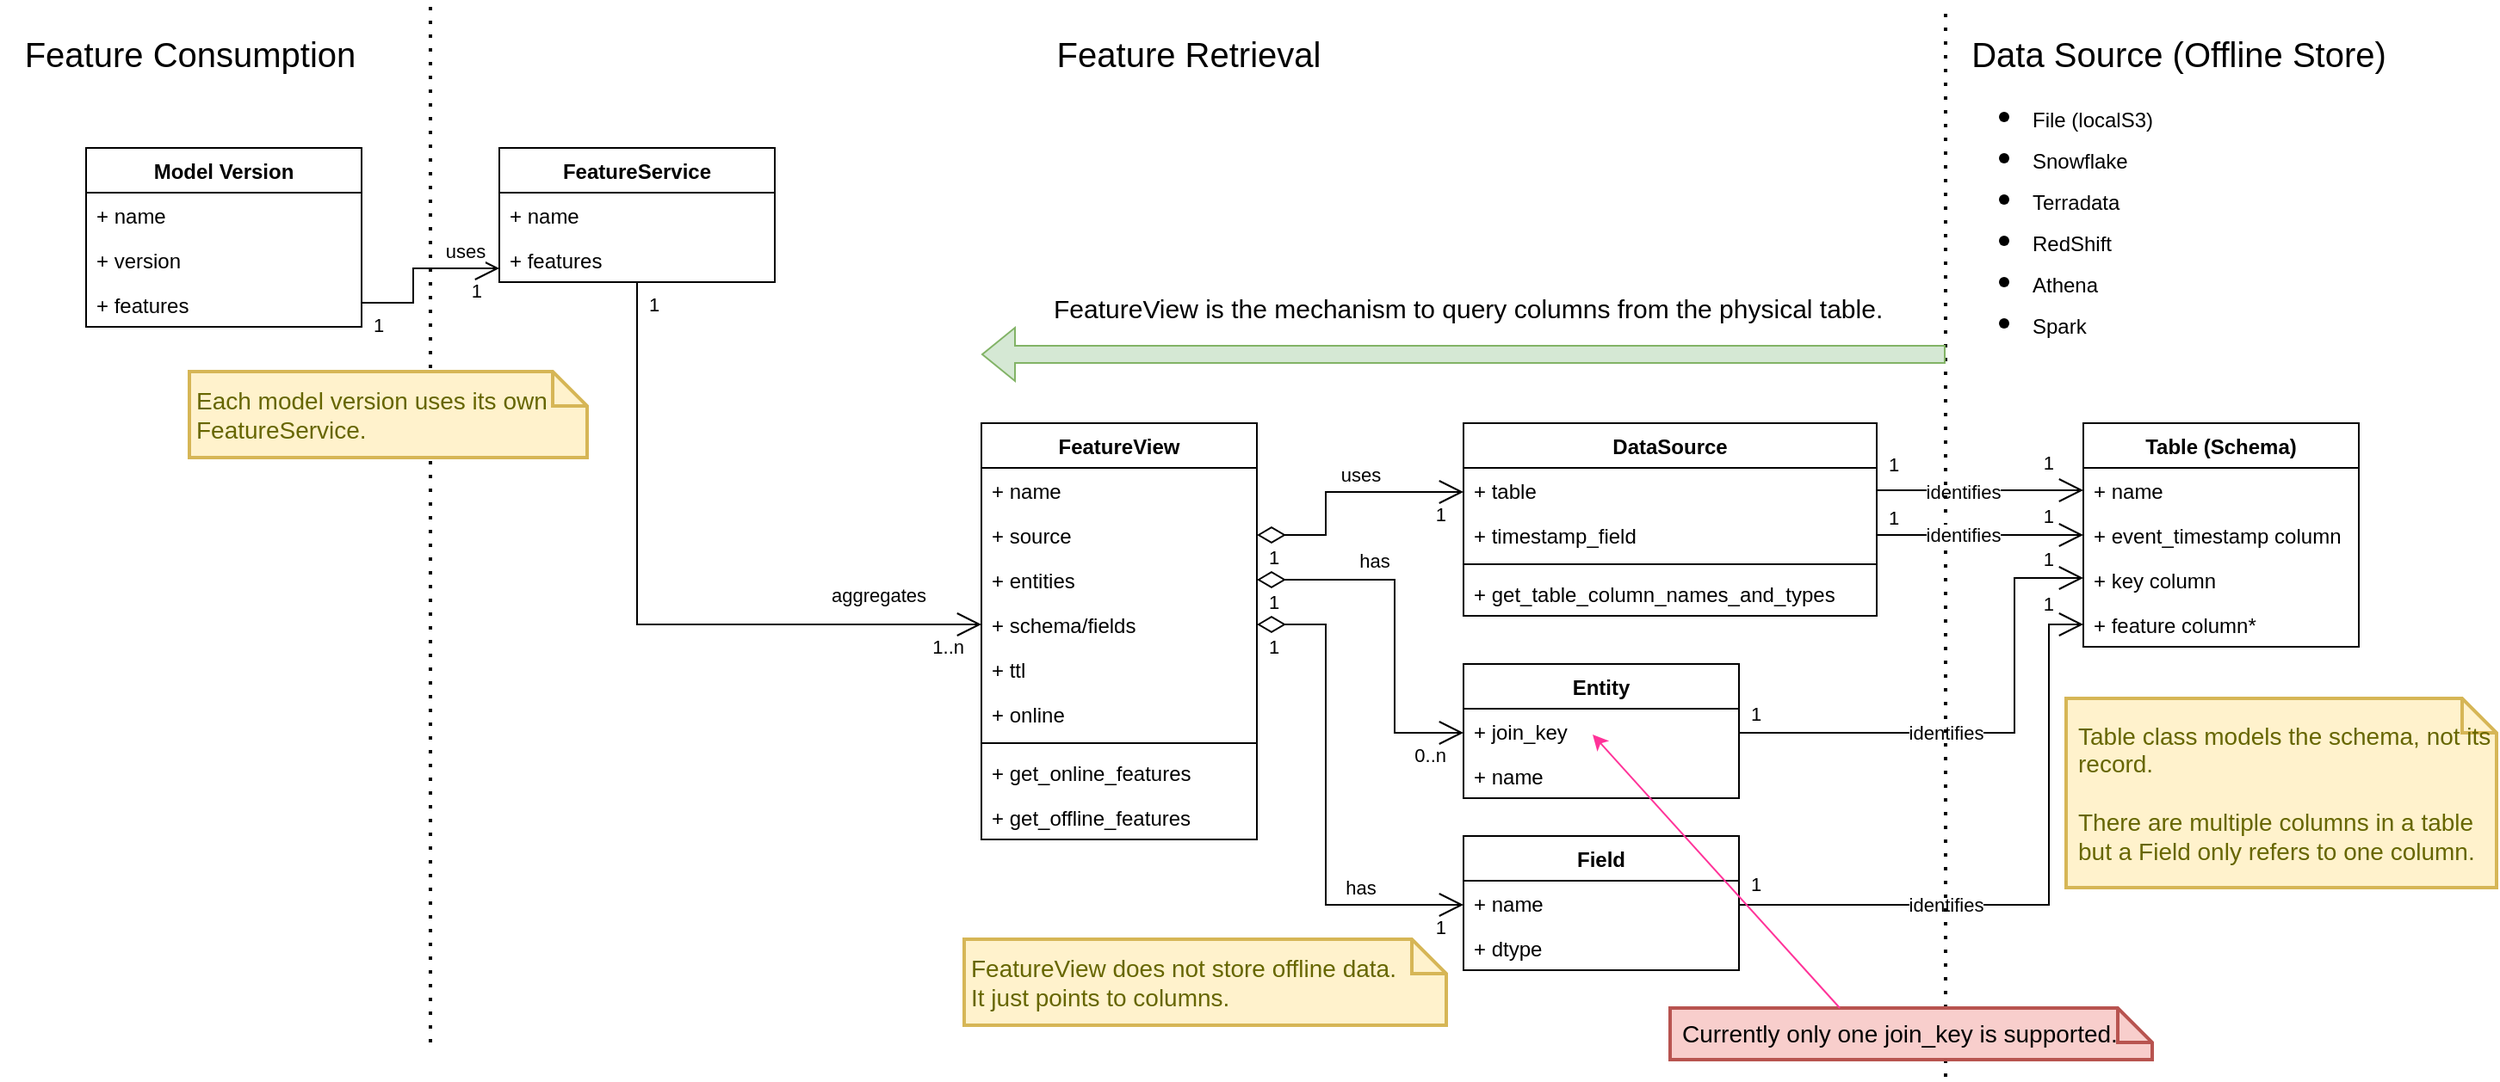 <mxfile version="25.0.2" pages="2">
  <diagram id="HOqqygrHyT9kQMDpesm8" name="Consumption">
    <mxGraphModel dx="2522" dy="1466" grid="1" gridSize="10" guides="1" tooltips="1" connect="1" arrows="1" fold="1" page="1" pageScale="1" pageWidth="3300" pageHeight="2339" math="0" shadow="0">
      <root>
        <mxCell id="0" />
        <mxCell id="1" parent="0" />
        <mxCell id="rOZAjXX4fkMLOa1OgQha-16" value="FeatureView" style="swimlane;fontStyle=1;align=center;verticalAlign=top;childLayout=stackLayout;horizontal=1;startSize=26;horizontalStack=0;resizeParent=1;resizeParentMax=0;resizeLast=0;collapsible=1;marginBottom=0;" parent="1" vertex="1">
          <mxGeometry x="720" y="280" width="160" height="242" as="geometry" />
        </mxCell>
        <mxCell id="IcMY7LW6kldTUdwqkgv4-2" value="+ name" style="text;strokeColor=none;fillColor=none;align=left;verticalAlign=top;spacingLeft=4;spacingRight=4;overflow=hidden;rotatable=0;points=[[0,0.5],[1,0.5]];portConstraint=eastwest;" parent="rOZAjXX4fkMLOa1OgQha-16" vertex="1">
          <mxGeometry y="26" width="160" height="26" as="geometry" />
        </mxCell>
        <mxCell id="rOZAjXX4fkMLOa1OgQha-17" value="+ source" style="text;strokeColor=none;fillColor=none;align=left;verticalAlign=top;spacingLeft=4;spacingRight=4;overflow=hidden;rotatable=0;points=[[0,0.5],[1,0.5]];portConstraint=eastwest;" parent="rOZAjXX4fkMLOa1OgQha-16" vertex="1">
          <mxGeometry y="52" width="160" height="26" as="geometry" />
        </mxCell>
        <mxCell id="IcMY7LW6kldTUdwqkgv4-3" value="+ entities" style="text;strokeColor=none;fillColor=none;align=left;verticalAlign=top;spacingLeft=4;spacingRight=4;overflow=hidden;rotatable=0;points=[[0,0.5],[1,0.5]];portConstraint=eastwest;" parent="rOZAjXX4fkMLOa1OgQha-16" vertex="1">
          <mxGeometry y="78" width="160" height="26" as="geometry" />
        </mxCell>
        <mxCell id="ZiZSVGNA6jYtWNyjr4ja-19" value="+ schema/fields" style="text;strokeColor=none;fillColor=none;align=left;verticalAlign=top;spacingLeft=4;spacingRight=4;overflow=hidden;rotatable=0;points=[[0,0.5],[1,0.5]];portConstraint=eastwest;" parent="rOZAjXX4fkMLOa1OgQha-16" vertex="1">
          <mxGeometry y="104" width="160" height="26" as="geometry" />
        </mxCell>
        <mxCell id="ZiZSVGNA6jYtWNyjr4ja-70" value="+ ttl" style="text;strokeColor=none;fillColor=none;align=left;verticalAlign=top;spacingLeft=4;spacingRight=4;overflow=hidden;rotatable=0;points=[[0,0.5],[1,0.5]];portConstraint=eastwest;fontSize=12;" parent="rOZAjXX4fkMLOa1OgQha-16" vertex="1">
          <mxGeometry y="130" width="160" height="26" as="geometry" />
        </mxCell>
        <mxCell id="ZiZSVGNA6jYtWNyjr4ja-71" value="+ online" style="text;strokeColor=none;fillColor=none;align=left;verticalAlign=top;spacingLeft=4;spacingRight=4;overflow=hidden;rotatable=0;points=[[0,0.5],[1,0.5]];portConstraint=eastwest;fontSize=12;" parent="rOZAjXX4fkMLOa1OgQha-16" vertex="1">
          <mxGeometry y="156" width="160" height="26" as="geometry" />
        </mxCell>
        <mxCell id="rOZAjXX4fkMLOa1OgQha-18" value="" style="line;strokeWidth=1;fillColor=none;align=left;verticalAlign=middle;spacingTop=-1;spacingLeft=3;spacingRight=3;rotatable=0;labelPosition=right;points=[];portConstraint=eastwest;strokeColor=inherit;" parent="rOZAjXX4fkMLOa1OgQha-16" vertex="1">
          <mxGeometry y="182" width="160" height="8" as="geometry" />
        </mxCell>
        <mxCell id="rOZAjXX4fkMLOa1OgQha-19" value="+ get_online_features" style="text;strokeColor=none;fillColor=none;align=left;verticalAlign=top;spacingLeft=4;spacingRight=4;overflow=hidden;rotatable=0;points=[[0,0.5],[1,0.5]];portConstraint=eastwest;" parent="rOZAjXX4fkMLOa1OgQha-16" vertex="1">
          <mxGeometry y="190" width="160" height="26" as="geometry" />
        </mxCell>
        <mxCell id="IcMY7LW6kldTUdwqkgv4-1" value="+ get_offline_features" style="text;strokeColor=none;fillColor=none;align=left;verticalAlign=top;spacingLeft=4;spacingRight=4;overflow=hidden;rotatable=0;points=[[0,0.5],[1,0.5]];portConstraint=eastwest;" parent="rOZAjXX4fkMLOa1OgQha-16" vertex="1">
          <mxGeometry y="216" width="160" height="26" as="geometry" />
        </mxCell>
        <mxCell id="IcMY7LW6kldTUdwqkgv4-4" value="Entity" style="swimlane;fontStyle=1;align=center;verticalAlign=top;childLayout=stackLayout;horizontal=1;startSize=26;horizontalStack=0;resizeParent=1;resizeParentMax=0;resizeLast=0;collapsible=1;marginBottom=0;" parent="1" vertex="1">
          <mxGeometry x="1000" y="420" width="160" height="78" as="geometry" />
        </mxCell>
        <mxCell id="IcMY7LW6kldTUdwqkgv4-8" value="+ join_key" style="text;strokeColor=none;fillColor=none;align=left;verticalAlign=top;spacingLeft=4;spacingRight=4;overflow=hidden;rotatable=0;points=[[0,0.5],[1,0.5]];portConstraint=eastwest;" parent="IcMY7LW6kldTUdwqkgv4-4" vertex="1">
          <mxGeometry y="26" width="160" height="26" as="geometry" />
        </mxCell>
        <mxCell id="IcMY7LW6kldTUdwqkgv4-5" value="+ name" style="text;strokeColor=none;fillColor=none;align=left;verticalAlign=top;spacingLeft=4;spacingRight=4;overflow=hidden;rotatable=0;points=[[0,0.5],[1,0.5]];portConstraint=eastwest;" parent="IcMY7LW6kldTUdwqkgv4-4" vertex="1">
          <mxGeometry y="52" width="160" height="26" as="geometry" />
        </mxCell>
        <mxCell id="IcMY7LW6kldTUdwqkgv4-9" value="DataSource" style="swimlane;fontStyle=1;align=center;verticalAlign=top;childLayout=stackLayout;horizontal=1;startSize=26;horizontalStack=0;resizeParent=1;resizeParentMax=0;resizeLast=0;collapsible=1;marginBottom=0;" parent="1" vertex="1">
          <mxGeometry x="1000" y="280" width="240" height="112" as="geometry" />
        </mxCell>
        <mxCell id="IcMY7LW6kldTUdwqkgv4-10" value="+ table" style="text;strokeColor=none;fillColor=none;align=left;verticalAlign=top;spacingLeft=4;spacingRight=4;overflow=hidden;rotatable=0;points=[[0,0.5],[1,0.5]];portConstraint=eastwest;" parent="IcMY7LW6kldTUdwqkgv4-9" vertex="1">
          <mxGeometry y="26" width="240" height="26" as="geometry" />
        </mxCell>
        <mxCell id="ZiZSVGNA6jYtWNyjr4ja-72" value="+ timestamp_field" style="text;strokeColor=none;fillColor=none;align=left;verticalAlign=top;spacingLeft=4;spacingRight=4;overflow=hidden;rotatable=0;points=[[0,0.5],[1,0.5]];portConstraint=eastwest;fontSize=12;" parent="IcMY7LW6kldTUdwqkgv4-9" vertex="1">
          <mxGeometry y="52" width="240" height="26" as="geometry" />
        </mxCell>
        <mxCell id="IcMY7LW6kldTUdwqkgv4-11" value="" style="line;strokeWidth=1;fillColor=none;align=left;verticalAlign=middle;spacingTop=-1;spacingLeft=3;spacingRight=3;rotatable=0;labelPosition=right;points=[];portConstraint=eastwest;strokeColor=inherit;" parent="IcMY7LW6kldTUdwqkgv4-9" vertex="1">
          <mxGeometry y="78" width="240" height="8" as="geometry" />
        </mxCell>
        <mxCell id="IcMY7LW6kldTUdwqkgv4-12" value="+ get_table_column_names_and_types" style="text;strokeColor=none;fillColor=none;align=left;verticalAlign=top;spacingLeft=4;spacingRight=4;overflow=hidden;rotatable=0;points=[[0,0.5],[1,0.5]];portConstraint=eastwest;" parent="IcMY7LW6kldTUdwqkgv4-9" vertex="1">
          <mxGeometry y="86" width="240" height="26" as="geometry" />
        </mxCell>
        <mxCell id="ZiZSVGNA6jYtWNyjr4ja-3" value="Table (Schema)" style="swimlane;fontStyle=1;align=center;verticalAlign=top;childLayout=stackLayout;horizontal=1;startSize=26;horizontalStack=0;resizeParent=1;resizeParentMax=0;resizeLast=0;collapsible=1;marginBottom=0;" parent="1" vertex="1">
          <mxGeometry x="1360" y="280" width="160" height="130" as="geometry" />
        </mxCell>
        <mxCell id="ZiZSVGNA6jYtWNyjr4ja-4" value="+ name" style="text;strokeColor=none;fillColor=none;align=left;verticalAlign=top;spacingLeft=4;spacingRight=4;overflow=hidden;rotatable=0;points=[[0,0.5],[1,0.5]];portConstraint=eastwest;" parent="ZiZSVGNA6jYtWNyjr4ja-3" vertex="1">
          <mxGeometry y="26" width="160" height="26" as="geometry" />
        </mxCell>
        <mxCell id="ZiZSVGNA6jYtWNyjr4ja-52" value="+ event_timestamp column" style="text;strokeColor=none;fillColor=none;align=left;verticalAlign=top;spacingLeft=4;spacingRight=4;overflow=hidden;rotatable=0;points=[[0,0.5],[1,0.5]];portConstraint=eastwest;" parent="ZiZSVGNA6jYtWNyjr4ja-3" vertex="1">
          <mxGeometry y="52" width="160" height="26" as="geometry" />
        </mxCell>
        <mxCell id="ZiZSVGNA6jYtWNyjr4ja-5" value="+ key column" style="text;strokeColor=none;fillColor=none;align=left;verticalAlign=top;spacingLeft=4;spacingRight=4;overflow=hidden;rotatable=0;points=[[0,0.5],[1,0.5]];portConstraint=eastwest;" parent="ZiZSVGNA6jYtWNyjr4ja-3" vertex="1">
          <mxGeometry y="78" width="160" height="26" as="geometry" />
        </mxCell>
        <mxCell id="ZiZSVGNA6jYtWNyjr4ja-20" value="+ feature column*" style="text;strokeColor=none;fillColor=none;align=left;verticalAlign=top;spacingLeft=4;spacingRight=4;overflow=hidden;rotatable=0;points=[[0,0.5],[1,0.5]];portConstraint=eastwest;" parent="ZiZSVGNA6jYtWNyjr4ja-3" vertex="1">
          <mxGeometry y="104" width="160" height="26" as="geometry" />
        </mxCell>
        <mxCell id="ZiZSVGNA6jYtWNyjr4ja-9" value="FeatureService" style="swimlane;fontStyle=1;align=center;verticalAlign=top;childLayout=stackLayout;horizontal=1;startSize=26;horizontalStack=0;resizeParent=1;resizeParentMax=0;resizeLast=0;collapsible=1;marginBottom=0;" parent="1" vertex="1">
          <mxGeometry x="440" y="120" width="160" height="78" as="geometry" />
        </mxCell>
        <mxCell id="ZiZSVGNA6jYtWNyjr4ja-10" value="+ name" style="text;strokeColor=none;fillColor=none;align=left;verticalAlign=top;spacingLeft=4;spacingRight=4;overflow=hidden;rotatable=0;points=[[0,0.5],[1,0.5]];portConstraint=eastwest;" parent="ZiZSVGNA6jYtWNyjr4ja-9" vertex="1">
          <mxGeometry y="26" width="160" height="26" as="geometry" />
        </mxCell>
        <mxCell id="ZiZSVGNA6jYtWNyjr4ja-11" value="+ features" style="text;strokeColor=none;fillColor=none;align=left;verticalAlign=top;spacingLeft=4;spacingRight=4;overflow=hidden;rotatable=0;points=[[0,0.5],[1,0.5]];portConstraint=eastwest;" parent="ZiZSVGNA6jYtWNyjr4ja-9" vertex="1">
          <mxGeometry y="52" width="160" height="26" as="geometry" />
        </mxCell>
        <mxCell id="ZiZSVGNA6jYtWNyjr4ja-16" value="uses" style="endArrow=open;html=1;endSize=12;startArrow=diamondThin;startSize=14;startFill=0;edgeStyle=orthogonalEdgeStyle;rounded=0;" parent="1" source="rOZAjXX4fkMLOa1OgQha-17" target="IcMY7LW6kldTUdwqkgv4-9" edge="1">
          <mxGeometry x="0.172" y="10" relative="1" as="geometry">
            <mxPoint x="960" y="580" as="sourcePoint" />
            <mxPoint x="1120" y="580" as="targetPoint" />
            <Array as="points">
              <mxPoint x="920" y="345" />
              <mxPoint x="920" y="320" />
            </Array>
            <mxPoint as="offset" />
          </mxGeometry>
        </mxCell>
        <mxCell id="ZiZSVGNA6jYtWNyjr4ja-17" value="1" style="edgeLabel;resizable=0;html=1;align=left;verticalAlign=top;" parent="ZiZSVGNA6jYtWNyjr4ja-16" connectable="0" vertex="1">
          <mxGeometry x="-1" relative="1" as="geometry">
            <mxPoint x="5" as="offset" />
          </mxGeometry>
        </mxCell>
        <mxCell id="ZiZSVGNA6jYtWNyjr4ja-18" value="1" style="edgeLabel;resizable=0;html=1;align=right;verticalAlign=top;" parent="ZiZSVGNA6jYtWNyjr4ja-16" connectable="0" vertex="1">
          <mxGeometry x="1" relative="1" as="geometry">
            <mxPoint x="-10" as="offset" />
          </mxGeometry>
        </mxCell>
        <mxCell id="ZiZSVGNA6jYtWNyjr4ja-21" value="Field" style="swimlane;fontStyle=1;align=center;verticalAlign=top;childLayout=stackLayout;horizontal=1;startSize=26;horizontalStack=0;resizeParent=1;resizeParentMax=0;resizeLast=0;collapsible=1;marginBottom=0;" parent="1" vertex="1">
          <mxGeometry x="1000" y="520" width="160" height="78" as="geometry" />
        </mxCell>
        <mxCell id="ZiZSVGNA6jYtWNyjr4ja-22" value="+ name" style="text;strokeColor=none;fillColor=none;align=left;verticalAlign=top;spacingLeft=4;spacingRight=4;overflow=hidden;rotatable=0;points=[[0,0.5],[1,0.5]];portConstraint=eastwest;" parent="ZiZSVGNA6jYtWNyjr4ja-21" vertex="1">
          <mxGeometry y="26" width="160" height="26" as="geometry" />
        </mxCell>
        <mxCell id="ZiZSVGNA6jYtWNyjr4ja-23" value="+ dtype" style="text;strokeColor=none;fillColor=none;align=left;verticalAlign=top;spacingLeft=4;spacingRight=4;overflow=hidden;rotatable=0;points=[[0,0.5],[1,0.5]];portConstraint=eastwest;" parent="ZiZSVGNA6jYtWNyjr4ja-21" vertex="1">
          <mxGeometry y="52" width="160" height="26" as="geometry" />
        </mxCell>
        <mxCell id="ZiZSVGNA6jYtWNyjr4ja-25" value="has" style="endArrow=open;html=1;endSize=12;startArrow=diamondThin;startSize=14;startFill=0;edgeStyle=orthogonalEdgeStyle;rounded=0;" parent="1" source="IcMY7LW6kldTUdwqkgv4-3" target="IcMY7LW6kldTUdwqkgv4-8" edge="1">
          <mxGeometry x="-0.348" y="11" relative="1" as="geometry">
            <mxPoint x="890" y="435" as="sourcePoint" />
            <mxPoint x="1010" y="330" as="targetPoint" />
            <Array as="points">
              <mxPoint x="960" y="371" />
              <mxPoint x="960" y="460" />
            </Array>
            <mxPoint as="offset" />
          </mxGeometry>
        </mxCell>
        <mxCell id="ZiZSVGNA6jYtWNyjr4ja-26" value="1" style="edgeLabel;resizable=0;html=1;align=left;verticalAlign=top;" parent="ZiZSVGNA6jYtWNyjr4ja-25" connectable="0" vertex="1">
          <mxGeometry x="-1" relative="1" as="geometry">
            <mxPoint x="5" as="offset" />
          </mxGeometry>
        </mxCell>
        <mxCell id="ZiZSVGNA6jYtWNyjr4ja-27" value="0..n" style="edgeLabel;resizable=0;html=1;align=right;verticalAlign=top;" parent="ZiZSVGNA6jYtWNyjr4ja-25" connectable="0" vertex="1">
          <mxGeometry x="1" relative="1" as="geometry">
            <mxPoint x="-10" as="offset" />
          </mxGeometry>
        </mxCell>
        <mxCell id="ZiZSVGNA6jYtWNyjr4ja-32" value="has" style="endArrow=open;html=1;endSize=12;startArrow=diamondThin;startSize=14;startFill=0;edgeStyle=orthogonalEdgeStyle;rounded=0;" parent="1" source="ZiZSVGNA6jYtWNyjr4ja-19" target="ZiZSVGNA6jYtWNyjr4ja-21" edge="1">
          <mxGeometry x="0.576" y="10" relative="1" as="geometry">
            <mxPoint x="890" y="469.996" as="sourcePoint" />
            <mxPoint x="1010" y="469.996" as="targetPoint" />
            <Array as="points">
              <mxPoint x="920" y="397" />
              <mxPoint x="920" y="560" />
            </Array>
            <mxPoint as="offset" />
          </mxGeometry>
        </mxCell>
        <mxCell id="ZiZSVGNA6jYtWNyjr4ja-33" value="1" style="edgeLabel;resizable=0;html=1;align=left;verticalAlign=top;" parent="ZiZSVGNA6jYtWNyjr4ja-32" connectable="0" vertex="1">
          <mxGeometry x="-1" relative="1" as="geometry">
            <mxPoint x="5" as="offset" />
          </mxGeometry>
        </mxCell>
        <mxCell id="ZiZSVGNA6jYtWNyjr4ja-34" value="1" style="edgeLabel;resizable=0;html=1;align=right;verticalAlign=top;" parent="ZiZSVGNA6jYtWNyjr4ja-32" connectable="0" vertex="1">
          <mxGeometry x="1" relative="1" as="geometry">
            <mxPoint x="-10" as="offset" />
          </mxGeometry>
        </mxCell>
        <mxCell id="ZiZSVGNA6jYtWNyjr4ja-40" value="identifies" style="endArrow=open;html=1;endSize=12;startArrow=none;startSize=14;startFill=0;edgeStyle=orthogonalEdgeStyle;rounded=0;" parent="1" source="IcMY7LW6kldTUdwqkgv4-10" target="ZiZSVGNA6jYtWNyjr4ja-4" edge="1">
          <mxGeometry x="-0.167" y="-1" relative="1" as="geometry">
            <mxPoint x="890" y="435" as="sourcePoint" />
            <mxPoint x="1010" y="330" as="targetPoint" />
            <Array as="points" />
            <mxPoint as="offset" />
          </mxGeometry>
        </mxCell>
        <mxCell id="ZiZSVGNA6jYtWNyjr4ja-41" value="1" style="edgeLabel;resizable=0;html=1;align=left;verticalAlign=top;" parent="ZiZSVGNA6jYtWNyjr4ja-40" connectable="0" vertex="1">
          <mxGeometry x="-1" relative="1" as="geometry">
            <mxPoint x="5" y="-28" as="offset" />
          </mxGeometry>
        </mxCell>
        <mxCell id="ZiZSVGNA6jYtWNyjr4ja-42" value="1" style="edgeLabel;resizable=0;html=1;align=right;verticalAlign=top;" parent="ZiZSVGNA6jYtWNyjr4ja-40" connectable="0" vertex="1">
          <mxGeometry x="1" relative="1" as="geometry">
            <mxPoint x="-17" y="-29" as="offset" />
          </mxGeometry>
        </mxCell>
        <mxCell id="ZiZSVGNA6jYtWNyjr4ja-43" value="identifies" style="endArrow=open;html=1;endSize=12;startArrow=none;startSize=14;startFill=0;edgeStyle=orthogonalEdgeStyle;rounded=0;" parent="1" source="ZiZSVGNA6jYtWNyjr4ja-22" target="ZiZSVGNA6jYtWNyjr4ja-20" edge="1">
          <mxGeometry x="-0.339" relative="1" as="geometry">
            <mxPoint x="1250" y="340" as="sourcePoint" />
            <mxPoint x="1450" y="394" as="targetPoint" />
            <Array as="points">
              <mxPoint x="1340" y="560" />
              <mxPoint x="1340" y="397" />
            </Array>
            <mxPoint as="offset" />
          </mxGeometry>
        </mxCell>
        <mxCell id="ZiZSVGNA6jYtWNyjr4ja-44" value="1" style="edgeLabel;resizable=0;html=1;align=left;verticalAlign=top;" parent="ZiZSVGNA6jYtWNyjr4ja-43" connectable="0" vertex="1">
          <mxGeometry x="-1" relative="1" as="geometry">
            <mxPoint x="5" y="-25" as="offset" />
          </mxGeometry>
        </mxCell>
        <mxCell id="ZiZSVGNA6jYtWNyjr4ja-45" value="1" style="edgeLabel;resizable=0;html=1;align=right;verticalAlign=top;" parent="ZiZSVGNA6jYtWNyjr4ja-43" connectable="0" vertex="1">
          <mxGeometry x="1" relative="1" as="geometry">
            <mxPoint x="-17" y="-25" as="offset" />
          </mxGeometry>
        </mxCell>
        <mxCell id="ZiZSVGNA6jYtWNyjr4ja-46" value="identifies" style="endArrow=open;html=1;endSize=12;startArrow=none;startSize=14;startFill=0;edgeStyle=orthogonalEdgeStyle;rounded=0;" parent="1" source="IcMY7LW6kldTUdwqkgv4-8" target="ZiZSVGNA6jYtWNyjr4ja-5" edge="1">
          <mxGeometry x="-0.172" relative="1" as="geometry">
            <mxPoint x="1170" y="610" as="sourcePoint" />
            <mxPoint x="1280" y="180" as="targetPoint" />
            <Array as="points">
              <mxPoint x="1320" y="460" />
              <mxPoint x="1320" y="370" />
            </Array>
            <mxPoint as="offset" />
          </mxGeometry>
        </mxCell>
        <mxCell id="ZiZSVGNA6jYtWNyjr4ja-47" value="1" style="edgeLabel;resizable=0;html=1;align=left;verticalAlign=top;" parent="ZiZSVGNA6jYtWNyjr4ja-46" connectable="0" vertex="1">
          <mxGeometry x="-1" relative="1" as="geometry">
            <mxPoint x="5" y="-24" as="offset" />
          </mxGeometry>
        </mxCell>
        <mxCell id="ZiZSVGNA6jYtWNyjr4ja-48" value="1" style="edgeLabel;resizable=0;html=1;align=right;verticalAlign=top;" parent="ZiZSVGNA6jYtWNyjr4ja-46" connectable="0" vertex="1">
          <mxGeometry x="1" relative="1" as="geometry">
            <mxPoint x="-17" y="-24" as="offset" />
          </mxGeometry>
        </mxCell>
        <mxCell id="ZiZSVGNA6jYtWNyjr4ja-49" value="aggregates" style="endArrow=open;html=1;endSize=12;startArrow=none;startSize=14;startFill=0;edgeStyle=orthogonalEdgeStyle;rounded=0;" parent="1" source="ZiZSVGNA6jYtWNyjr4ja-11" target="ZiZSVGNA6jYtWNyjr4ja-19" edge="1">
          <mxGeometry x="0.699" y="17" relative="1" as="geometry">
            <mxPoint x="890" y="461" as="sourcePoint" />
            <mxPoint x="690" y="490" as="targetPoint" />
            <Array as="points">
              <mxPoint x="520" y="397" />
            </Array>
            <mxPoint as="offset" />
          </mxGeometry>
        </mxCell>
        <mxCell id="ZiZSVGNA6jYtWNyjr4ja-50" value="1" style="edgeLabel;resizable=0;html=1;align=left;verticalAlign=top;" parent="ZiZSVGNA6jYtWNyjr4ja-49" connectable="0" vertex="1">
          <mxGeometry x="-1" relative="1" as="geometry">
            <mxPoint x="5" as="offset" />
          </mxGeometry>
        </mxCell>
        <mxCell id="ZiZSVGNA6jYtWNyjr4ja-51" value="1..n" style="edgeLabel;resizable=0;html=1;align=right;verticalAlign=top;" parent="ZiZSVGNA6jYtWNyjr4ja-49" connectable="0" vertex="1">
          <mxGeometry x="1" relative="1" as="geometry">
            <mxPoint x="-10" as="offset" />
          </mxGeometry>
        </mxCell>
        <mxCell id="ZiZSVGNA6jYtWNyjr4ja-53" value="Model Version" style="swimlane;fontStyle=1;align=center;verticalAlign=top;childLayout=stackLayout;horizontal=1;startSize=26;horizontalStack=0;resizeParent=1;resizeParentMax=0;resizeLast=0;collapsible=1;marginBottom=0;" parent="1" vertex="1">
          <mxGeometry x="200" y="120" width="160" height="104" as="geometry" />
        </mxCell>
        <mxCell id="ZiZSVGNA6jYtWNyjr4ja-54" value="+ name" style="text;strokeColor=none;fillColor=none;align=left;verticalAlign=top;spacingLeft=4;spacingRight=4;overflow=hidden;rotatable=0;points=[[0,0.5],[1,0.5]];portConstraint=eastwest;" parent="ZiZSVGNA6jYtWNyjr4ja-53" vertex="1">
          <mxGeometry y="26" width="160" height="26" as="geometry" />
        </mxCell>
        <mxCell id="ZiZSVGNA6jYtWNyjr4ja-55" value="+ version" style="text;strokeColor=none;fillColor=none;align=left;verticalAlign=top;spacingLeft=4;spacingRight=4;overflow=hidden;rotatable=0;points=[[0,0.5],[1,0.5]];portConstraint=eastwest;" parent="ZiZSVGNA6jYtWNyjr4ja-53" vertex="1">
          <mxGeometry y="52" width="160" height="26" as="geometry" />
        </mxCell>
        <mxCell id="ZiZSVGNA6jYtWNyjr4ja-56" value="+ features" style="text;strokeColor=none;fillColor=none;align=left;verticalAlign=top;spacingLeft=4;spacingRight=4;overflow=hidden;rotatable=0;points=[[0,0.5],[1,0.5]];portConstraint=eastwest;" parent="ZiZSVGNA6jYtWNyjr4ja-53" vertex="1">
          <mxGeometry y="78" width="160" height="26" as="geometry" />
        </mxCell>
        <mxCell id="ZiZSVGNA6jYtWNyjr4ja-57" value="uses" style="endArrow=open;html=1;endSize=12;startArrow=none;startSize=14;startFill=0;edgeStyle=orthogonalEdgeStyle;rounded=0;" parent="1" source="ZiZSVGNA6jYtWNyjr4ja-53" target="ZiZSVGNA6jYtWNyjr4ja-11" edge="1">
          <mxGeometry x="0.6" y="10" relative="1" as="geometry">
            <mxPoint x="530" y="208" as="sourcePoint" />
            <mxPoint x="730" y="407" as="targetPoint" />
            <Array as="points">
              <mxPoint x="390" y="210" />
              <mxPoint x="390" y="190" />
            </Array>
            <mxPoint as="offset" />
          </mxGeometry>
        </mxCell>
        <mxCell id="ZiZSVGNA6jYtWNyjr4ja-58" value="1" style="edgeLabel;resizable=0;html=1;align=left;verticalAlign=top;" parent="ZiZSVGNA6jYtWNyjr4ja-57" connectable="0" vertex="1">
          <mxGeometry x="-1" relative="1" as="geometry">
            <mxPoint x="5" as="offset" />
          </mxGeometry>
        </mxCell>
        <mxCell id="ZiZSVGNA6jYtWNyjr4ja-59" value="1" style="edgeLabel;resizable=0;html=1;align=right;verticalAlign=top;" parent="ZiZSVGNA6jYtWNyjr4ja-57" connectable="0" vertex="1">
          <mxGeometry x="1" relative="1" as="geometry">
            <mxPoint x="-10" as="offset" />
          </mxGeometry>
        </mxCell>
        <mxCell id="ZiZSVGNA6jYtWNyjr4ja-60" value="" style="endArrow=none;dashed=1;html=1;dashPattern=1 3;strokeWidth=2;rounded=0;" parent="1" edge="1">
          <mxGeometry width="50" height="50" relative="1" as="geometry">
            <mxPoint x="1280" y="660" as="sourcePoint" />
            <mxPoint x="1280" y="38" as="targetPoint" />
          </mxGeometry>
        </mxCell>
        <mxCell id="ZiZSVGNA6jYtWNyjr4ja-62" value="Data Source (Offline Store)" style="text;html=1;align=center;verticalAlign=middle;resizable=0;points=[];autosize=1;strokeColor=none;fillColor=none;fontSize=20;" parent="1" vertex="1">
          <mxGeometry x="1285" y="45" width="260" height="40" as="geometry" />
        </mxCell>
        <mxCell id="ZiZSVGNA6jYtWNyjr4ja-63" value="&lt;ul&gt;&lt;li style=&quot;text-align: left;&quot;&gt;&lt;font style=&quot;font-size: 12px;&quot;&gt;File (localS3)&lt;/font&gt;&lt;/li&gt;&lt;li style=&quot;text-align: left;&quot;&gt;&lt;span style=&quot;font-size: 12px;&quot;&gt;Snowflake&lt;/span&gt;&lt;/li&gt;&lt;li style=&quot;text-align: left;&quot;&gt;&lt;span style=&quot;font-size: 12px;&quot;&gt;Terradata&lt;/span&gt;&lt;/li&gt;&lt;li style=&quot;text-align: left;&quot;&gt;&lt;font style=&quot;font-size: 12px;&quot;&gt;RedShift&lt;/font&gt;&lt;/li&gt;&lt;li style=&quot;text-align: left;&quot;&gt;&lt;span style=&quot;font-size: 12px;&quot;&gt;Athena&lt;/span&gt;&lt;/li&gt;&lt;li style=&quot;text-align: left;&quot;&gt;&lt;span style=&quot;font-size: 12px;&quot;&gt;Spark&lt;/span&gt;&lt;/li&gt;&lt;/ul&gt;" style="text;html=1;align=center;verticalAlign=middle;resizable=0;points=[];autosize=1;strokeColor=none;fillColor=none;fontSize=20;" parent="1" vertex="1">
          <mxGeometry x="1280" y="60" width="130" height="200" as="geometry" />
        </mxCell>
        <mxCell id="ZiZSVGNA6jYtWNyjr4ja-64" value="Feature Retrieval" style="text;html=1;align=center;verticalAlign=middle;resizable=0;points=[];autosize=1;strokeColor=none;fillColor=none;fontSize=20;" parent="1" vertex="1">
          <mxGeometry x="750" y="45" width="180" height="40" as="geometry" />
        </mxCell>
        <mxCell id="ZiZSVGNA6jYtWNyjr4ja-65" value="" style="endArrow=none;dashed=1;html=1;dashPattern=1 3;strokeWidth=2;rounded=0;" parent="1" edge="1">
          <mxGeometry width="50" height="50" relative="1" as="geometry">
            <mxPoint x="400" y="640" as="sourcePoint" />
            <mxPoint x="400" y="35" as="targetPoint" />
          </mxGeometry>
        </mxCell>
        <mxCell id="ZiZSVGNA6jYtWNyjr4ja-66" value="FeatureView is the mechanism to query columns from the physical table." style="text;html=1;align=left;verticalAlign=middle;resizable=0;points=[];autosize=1;strokeColor=none;fillColor=none;fontSize=15;" parent="1" vertex="1">
          <mxGeometry x="760" y="198" width="510" height="30" as="geometry" />
        </mxCell>
        <mxCell id="ZiZSVGNA6jYtWNyjr4ja-68" value="" style="shape=flexArrow;endArrow=classic;html=1;rounded=0;fontSize=15;fillColor=#d5e8d4;strokeColor=#82b366;" parent="1" edge="1">
          <mxGeometry width="50" height="50" relative="1" as="geometry">
            <mxPoint x="1280" y="240" as="sourcePoint" />
            <mxPoint x="720" y="240" as="targetPoint" />
          </mxGeometry>
        </mxCell>
        <mxCell id="ZiZSVGNA6jYtWNyjr4ja-69" value="Table class models the schema, not its record.&lt;br&gt;&lt;br&gt;There are multiple columns in a table but a Field only refers to one column." style="shape=note;strokeWidth=2;fontSize=14;size=20;whiteSpace=wrap;html=1;fillColor=#fff2cc;strokeColor=#d6b656;fontColor=#666600;align=left;spacingLeft=5;" parent="1" vertex="1">
          <mxGeometry x="1350" y="440" width="250" height="110" as="geometry" />
        </mxCell>
        <mxCell id="ZiZSVGNA6jYtWNyjr4ja-73" value="identifies" style="endArrow=open;html=1;endSize=12;startArrow=none;startSize=14;startFill=0;edgeStyle=orthogonalEdgeStyle;rounded=0;" parent="1" source="ZiZSVGNA6jYtWNyjr4ja-72" target="ZiZSVGNA6jYtWNyjr4ja-52" edge="1">
          <mxGeometry x="-0.167" relative="1" as="geometry">
            <mxPoint x="1250" y="329" as="sourcePoint" />
            <mxPoint x="1370" y="329" as="targetPoint" />
            <Array as="points" />
            <mxPoint as="offset" />
          </mxGeometry>
        </mxCell>
        <mxCell id="ZiZSVGNA6jYtWNyjr4ja-74" value="1" style="edgeLabel;resizable=0;html=1;align=left;verticalAlign=top;" parent="ZiZSVGNA6jYtWNyjr4ja-73" connectable="0" vertex="1">
          <mxGeometry x="-1" relative="1" as="geometry">
            <mxPoint x="5" y="-23" as="offset" />
          </mxGeometry>
        </mxCell>
        <mxCell id="ZiZSVGNA6jYtWNyjr4ja-75" value="1" style="edgeLabel;resizable=0;html=1;align=right;verticalAlign=top;" parent="ZiZSVGNA6jYtWNyjr4ja-73" connectable="0" vertex="1">
          <mxGeometry x="1" relative="1" as="geometry">
            <mxPoint x="-17" y="-24" as="offset" />
          </mxGeometry>
        </mxCell>
        <mxCell id="ZiZSVGNA6jYtWNyjr4ja-76" value="Currently only one join_key is supported." style="shape=note;strokeWidth=2;fontSize=14;size=20;whiteSpace=wrap;html=1;fillColor=#f8cecc;strokeColor=#b85450;align=left;spacingLeft=5;" parent="1" vertex="1">
          <mxGeometry x="1120" y="620" width="280" height="30" as="geometry" />
        </mxCell>
        <mxCell id="ZiZSVGNA6jYtWNyjr4ja-77" value="" style="endArrow=classic;html=1;rounded=0;fontSize=12;fillColor=default;exitX=0.352;exitY=0;exitDx=0;exitDy=0;exitPerimeter=0;strokeColor=#FF3399;" parent="1" source="ZiZSVGNA6jYtWNyjr4ja-76" edge="1">
          <mxGeometry width="50" height="50" relative="1" as="geometry">
            <mxPoint x="980" y="330" as="sourcePoint" />
            <mxPoint x="1075" y="461" as="targetPoint" />
          </mxGeometry>
        </mxCell>
        <mxCell id="ZiZSVGNA6jYtWNyjr4ja-78" value="FeatureView does not store offline data.&lt;br&gt;It just points to columns." style="shape=note;strokeWidth=2;fontSize=14;size=20;whiteSpace=wrap;html=1;fillColor=#fff2cc;strokeColor=#d6b656;fontColor=#666600;align=left;spacingLeft=2;" parent="1" vertex="1">
          <mxGeometry x="710" y="580" width="280" height="50" as="geometry" />
        </mxCell>
        <mxCell id="ZiZSVGNA6jYtWNyjr4ja-79" value="Each model version uses its own FeatureService." style="shape=note;strokeWidth=2;fontSize=14;size=20;whiteSpace=wrap;html=1;fillColor=#fff2cc;strokeColor=#d6b656;fontColor=#666600;align=left;spacingLeft=2;" parent="1" vertex="1">
          <mxGeometry x="260" y="250" width="231" height="50" as="geometry" />
        </mxCell>
        <mxCell id="3u7ietOIASCGM3nwf3Ga-1" value="Feature Consumption" style="text;html=1;align=center;verticalAlign=middle;resizable=0;points=[];autosize=1;strokeColor=none;fillColor=none;fontSize=20;" parent="1" vertex="1">
          <mxGeometry x="150" y="45" width="220" height="40" as="geometry" />
        </mxCell>
      </root>
    </mxGraphModel>
  </diagram>
  <diagram id="d3D_b79fd-GcuIn-CzYr" name="Registration">
    <mxGraphModel dx="3153" dy="1833" grid="1" gridSize="10" guides="1" tooltips="1" connect="1" arrows="1" fold="1" page="1" pageScale="1" pageWidth="4681" pageHeight="3300" math="0" shadow="0">
      <root>
        <mxCell id="0" />
        <mxCell id="Sc0OpXr11sxaCW_sMkfP-65" value="Infrastructure" style="" parent="0" />
        <mxCell id="5PZxO7IhgwgcGIbltrGD-58" value="" style="rounded=0;whiteSpace=wrap;html=1;fillColor=#E3CDB6;strokeColor=#d79b00;" vertex="1" parent="Sc0OpXr11sxaCW_sMkfP-65">
          <mxGeometry x="2150" y="450" width="220" height="910" as="geometry" />
        </mxCell>
        <mxCell id="5PZxO7IhgwgcGIbltrGD-59" value="" style="rounded=0;whiteSpace=wrap;html=1;fillColor=#d5e8d4;strokeColor=#82b366;" vertex="1" parent="Sc0OpXr11sxaCW_sMkfP-65">
          <mxGeometry x="840" y="450" width="1280" height="910" as="geometry" />
        </mxCell>
        <mxCell id="5PZxO7IhgwgcGIbltrGD-60" value="" style="rounded=0;whiteSpace=wrap;html=1;fillColor=#dae8fc;strokeColor=#6c8ebf;" vertex="1" parent="Sc0OpXr11sxaCW_sMkfP-65">
          <mxGeometry x="260" y="450" width="550" height="910" as="geometry" />
        </mxCell>
        <mxCell id="1" value="Componnent" style="" parent="0" />
        <mxCell id="5PZxO7IhgwgcGIbltrGD-11" value="" style="shape=cylinder3;whiteSpace=wrap;html=1;boundedLbl=1;backgroundOutline=1;size=9;fillColor=none;" vertex="1" parent="1">
          <mxGeometry x="2160" y="580" width="200" height="220" as="geometry" />
        </mxCell>
        <mxCell id="5PZxO7IhgwgcGIbltrGD-10" value="" style="shape=cylinder3;whiteSpace=wrap;html=1;boundedLbl=1;backgroundOutline=1;size=9;fillColor=none;" vertex="1" parent="1">
          <mxGeometry x="1730" y="580" width="230" height="220" as="geometry" />
        </mxCell>
        <mxCell id="5PZxO7IhgwgcGIbltrGD-17" value="reads" style="edgeStyle=orthogonalEdgeStyle;rounded=0;orthogonalLoop=1;jettySize=auto;html=1;entryX=0.5;entryY=0;entryDx=0;entryDy=0;fontSize=14;" edge="1" parent="1" source="5PZxO7IhgwgcGIbltrGD-12" target="Sc0OpXr11sxaCW_sMkfP-92">
          <mxGeometry relative="1" as="geometry" />
        </mxCell>
        <mxCell id="5PZxO7IhgwgcGIbltrGD-12" value="" style="rounded=0;whiteSpace=wrap;html=1;fillColor=none;" vertex="1" parent="1">
          <mxGeometry x="850" y="580" width="790" height="390" as="geometry" />
        </mxCell>
        <mxCell id="Sc0OpXr11sxaCW_sMkfP-1" value="FeatureView" style="swimlane;fontStyle=1;align=center;verticalAlign=top;childLayout=stackLayout;horizontal=1;startSize=26;horizontalStack=0;resizeParent=1;resizeParentMax=0;resizeLast=0;collapsible=1;marginBottom=0;fontSize=14;" vertex="1" parent="1">
          <mxGeometry x="1120" y="620" width="160" height="242" as="geometry" />
        </mxCell>
        <mxCell id="Sc0OpXr11sxaCW_sMkfP-2" value="+ name" style="text;strokeColor=none;fillColor=none;align=left;verticalAlign=top;spacingLeft=4;spacingRight=4;overflow=hidden;rotatable=0;points=[[0,0.5],[1,0.5]];portConstraint=eastwest;" vertex="1" parent="Sc0OpXr11sxaCW_sMkfP-1">
          <mxGeometry y="26" width="160" height="26" as="geometry" />
        </mxCell>
        <mxCell id="Sc0OpXr11sxaCW_sMkfP-3" value="+ source" style="text;strokeColor=none;fillColor=none;align=left;verticalAlign=top;spacingLeft=4;spacingRight=4;overflow=hidden;rotatable=0;points=[[0,0.5],[1,0.5]];portConstraint=eastwest;" vertex="1" parent="Sc0OpXr11sxaCW_sMkfP-1">
          <mxGeometry y="52" width="160" height="26" as="geometry" />
        </mxCell>
        <mxCell id="Sc0OpXr11sxaCW_sMkfP-4" value="+ entities" style="text;strokeColor=none;fillColor=none;align=left;verticalAlign=top;spacingLeft=4;spacingRight=4;overflow=hidden;rotatable=0;points=[[0,0.5],[1,0.5]];portConstraint=eastwest;" vertex="1" parent="Sc0OpXr11sxaCW_sMkfP-1">
          <mxGeometry y="78" width="160" height="26" as="geometry" />
        </mxCell>
        <mxCell id="Sc0OpXr11sxaCW_sMkfP-5" value="+ schema/fields" style="text;strokeColor=none;fillColor=none;align=left;verticalAlign=top;spacingLeft=4;spacingRight=4;overflow=hidden;rotatable=0;points=[[0,0.5],[1,0.5]];portConstraint=eastwest;" vertex="1" parent="Sc0OpXr11sxaCW_sMkfP-1">
          <mxGeometry y="104" width="160" height="26" as="geometry" />
        </mxCell>
        <mxCell id="Sc0OpXr11sxaCW_sMkfP-6" value="+ ttl" style="text;strokeColor=none;fillColor=none;align=left;verticalAlign=top;spacingLeft=4;spacingRight=4;overflow=hidden;rotatable=0;points=[[0,0.5],[1,0.5]];portConstraint=eastwest;fontSize=12;" vertex="1" parent="Sc0OpXr11sxaCW_sMkfP-1">
          <mxGeometry y="130" width="160" height="26" as="geometry" />
        </mxCell>
        <mxCell id="Sc0OpXr11sxaCW_sMkfP-7" value="+ online" style="text;strokeColor=none;fillColor=none;align=left;verticalAlign=top;spacingLeft=4;spacingRight=4;overflow=hidden;rotatable=0;points=[[0,0.5],[1,0.5]];portConstraint=eastwest;fontSize=12;" vertex="1" parent="Sc0OpXr11sxaCW_sMkfP-1">
          <mxGeometry y="156" width="160" height="26" as="geometry" />
        </mxCell>
        <mxCell id="Sc0OpXr11sxaCW_sMkfP-8" value="" style="line;strokeWidth=1;fillColor=none;align=left;verticalAlign=middle;spacingTop=-1;spacingLeft=3;spacingRight=3;rotatable=0;labelPosition=right;points=[];portConstraint=eastwest;strokeColor=inherit;" vertex="1" parent="Sc0OpXr11sxaCW_sMkfP-1">
          <mxGeometry y="182" width="160" height="8" as="geometry" />
        </mxCell>
        <mxCell id="Sc0OpXr11sxaCW_sMkfP-9" value="+ get_online_features" style="text;strokeColor=none;fillColor=none;align=left;verticalAlign=top;spacingLeft=4;spacingRight=4;overflow=hidden;rotatable=0;points=[[0,0.5],[1,0.5]];portConstraint=eastwest;" vertex="1" parent="Sc0OpXr11sxaCW_sMkfP-1">
          <mxGeometry y="190" width="160" height="26" as="geometry" />
        </mxCell>
        <mxCell id="Sc0OpXr11sxaCW_sMkfP-10" value="+ get_offline_features" style="text;strokeColor=none;fillColor=none;align=left;verticalAlign=top;spacingLeft=4;spacingRight=4;overflow=hidden;rotatable=0;points=[[0,0.5],[1,0.5]];portConstraint=eastwest;" vertex="1" parent="Sc0OpXr11sxaCW_sMkfP-1">
          <mxGeometry y="216" width="160" height="26" as="geometry" />
        </mxCell>
        <mxCell id="Sc0OpXr11sxaCW_sMkfP-11" value="Entity" style="swimlane;fontStyle=1;align=center;verticalAlign=top;childLayout=stackLayout;horizontal=1;startSize=26;horizontalStack=0;resizeParent=1;resizeParentMax=0;resizeLast=0;collapsible=1;marginBottom=0;fontSize=14;" vertex="1" parent="1">
          <mxGeometry x="1400" y="784" width="160" height="78" as="geometry" />
        </mxCell>
        <mxCell id="Sc0OpXr11sxaCW_sMkfP-12" value="+ entity_join_key" style="text;strokeColor=none;fillColor=none;align=left;verticalAlign=top;spacingLeft=4;spacingRight=4;overflow=hidden;rotatable=0;points=[[0,0.5],[1,0.5]];portConstraint=eastwest;fontStyle=1" vertex="1" parent="Sc0OpXr11sxaCW_sMkfP-11">
          <mxGeometry y="26" width="160" height="26" as="geometry" />
        </mxCell>
        <mxCell id="Sc0OpXr11sxaCW_sMkfP-13" value="+ name" style="text;strokeColor=none;fillColor=none;align=left;verticalAlign=top;spacingLeft=4;spacingRight=4;overflow=hidden;rotatable=0;points=[[0,0.5],[1,0.5]];portConstraint=eastwest;" vertex="1" parent="Sc0OpXr11sxaCW_sMkfP-11">
          <mxGeometry y="52" width="160" height="26" as="geometry" />
        </mxCell>
        <mxCell id="Sc0OpXr11sxaCW_sMkfP-14" value="DataSource" style="swimlane;fontStyle=1;align=center;verticalAlign=top;childLayout=stackLayout;horizontal=1;startSize=26;horizontalStack=0;resizeParent=1;resizeParentMax=0;resizeLast=0;collapsible=1;marginBottom=0;fontSize=14;" vertex="1" parent="1">
          <mxGeometry x="1400" y="620" width="220" height="138" as="geometry" />
        </mxCell>
        <mxCell id="Sc0OpXr11sxaCW_sMkfP-15" value="+ table" style="text;strokeColor=none;fillColor=none;align=left;verticalAlign=top;spacingLeft=4;spacingRight=4;overflow=hidden;rotatable=0;points=[[0,0.5],[1,0.5]];portConstraint=eastwest;" vertex="1" parent="Sc0OpXr11sxaCW_sMkfP-14">
          <mxGeometry y="26" width="220" height="26" as="geometry" />
        </mxCell>
        <mxCell id="Sc0OpXr11sxaCW_sMkfP-87" value="+ created_timestamp_column" style="text;strokeColor=none;fillColor=none;align=left;verticalAlign=top;spacingLeft=4;spacingRight=4;overflow=hidden;rotatable=0;points=[[0,0.5],[1,0.5]];portConstraint=eastwest;whiteSpace=wrap;html=1;fontStyle=1" vertex="1" parent="Sc0OpXr11sxaCW_sMkfP-14">
          <mxGeometry y="52" width="220" height="26" as="geometry" />
        </mxCell>
        <mxCell id="Sc0OpXr11sxaCW_sMkfP-16" value="+ timestamp_field" style="text;strokeColor=none;fillColor=none;align=left;verticalAlign=top;spacingLeft=4;spacingRight=4;overflow=hidden;rotatable=0;points=[[0,0.5],[1,0.5]];portConstraint=eastwest;fontSize=12;fontStyle=1" vertex="1" parent="Sc0OpXr11sxaCW_sMkfP-14">
          <mxGeometry y="78" width="220" height="26" as="geometry" />
        </mxCell>
        <mxCell id="Sc0OpXr11sxaCW_sMkfP-17" value="" style="line;strokeWidth=1;fillColor=none;align=left;verticalAlign=middle;spacingTop=-1;spacingLeft=3;spacingRight=3;rotatable=0;labelPosition=right;points=[];portConstraint=eastwest;strokeColor=inherit;" vertex="1" parent="Sc0OpXr11sxaCW_sMkfP-14">
          <mxGeometry y="104" width="220" height="8" as="geometry" />
        </mxCell>
        <mxCell id="Sc0OpXr11sxaCW_sMkfP-18" value="+ get_table_column_names_and_types" style="text;strokeColor=none;fillColor=none;align=left;verticalAlign=top;spacingLeft=4;spacingRight=4;overflow=hidden;rotatable=0;points=[[0,0.5],[1,0.5]];portConstraint=eastwest;" vertex="1" parent="Sc0OpXr11sxaCW_sMkfP-14">
          <mxGeometry y="112" width="220" height="26" as="geometry" />
        </mxCell>
        <mxCell id="Sc0OpXr11sxaCW_sMkfP-24" value="uses" style="endArrow=open;html=1;endSize=12;startArrow=diamondThin;startSize=14;startFill=0;edgeStyle=orthogonalEdgeStyle;rounded=0;fontSize=14;" edge="1" parent="1" source="Sc0OpXr11sxaCW_sMkfP-3" target="Sc0OpXr11sxaCW_sMkfP-14">
          <mxGeometry x="0.172" y="10" relative="1" as="geometry">
            <mxPoint x="1360" y="920" as="sourcePoint" />
            <mxPoint x="1520" y="920" as="targetPoint" />
            <Array as="points">
              <mxPoint x="1320" y="685" />
              <mxPoint x="1320" y="660" />
            </Array>
            <mxPoint as="offset" />
          </mxGeometry>
        </mxCell>
        <mxCell id="Sc0OpXr11sxaCW_sMkfP-25" value="1" style="edgeLabel;resizable=0;html=1;align=left;verticalAlign=top;" connectable="0" vertex="1" parent="Sc0OpXr11sxaCW_sMkfP-24">
          <mxGeometry x="-1" relative="1" as="geometry">
            <mxPoint x="5" as="offset" />
          </mxGeometry>
        </mxCell>
        <mxCell id="Sc0OpXr11sxaCW_sMkfP-26" value="1" style="edgeLabel;resizable=0;html=1;align=right;verticalAlign=top;" connectable="0" vertex="1" parent="Sc0OpXr11sxaCW_sMkfP-24">
          <mxGeometry x="1" relative="1" as="geometry">
            <mxPoint x="-10" as="offset" />
          </mxGeometry>
        </mxCell>
        <mxCell id="Sc0OpXr11sxaCW_sMkfP-27" value="Field" style="swimlane;fontStyle=1;align=center;verticalAlign=top;childLayout=stackLayout;horizontal=1;startSize=26;horizontalStack=0;resizeParent=1;resizeParentMax=0;resizeLast=0;collapsible=1;marginBottom=0;fontSize=14;" vertex="1" parent="1">
          <mxGeometry x="1400" y="880" width="160" height="78" as="geometry" />
        </mxCell>
        <mxCell id="Sc0OpXr11sxaCW_sMkfP-28" value="+ name" style="text;strokeColor=none;fillColor=none;align=left;verticalAlign=top;spacingLeft=4;spacingRight=4;overflow=hidden;rotatable=0;points=[[0,0.5],[1,0.5]];portConstraint=eastwest;" vertex="1" parent="Sc0OpXr11sxaCW_sMkfP-27">
          <mxGeometry y="26" width="160" height="26" as="geometry" />
        </mxCell>
        <mxCell id="Sc0OpXr11sxaCW_sMkfP-29" value="+ dtype" style="text;strokeColor=none;fillColor=none;align=left;verticalAlign=top;spacingLeft=4;spacingRight=4;overflow=hidden;rotatable=0;points=[[0,0.5],[1,0.5]];portConstraint=eastwest;" vertex="1" parent="Sc0OpXr11sxaCW_sMkfP-27">
          <mxGeometry y="52" width="160" height="26" as="geometry" />
        </mxCell>
        <mxCell id="Sc0OpXr11sxaCW_sMkfP-30" value="has" style="endArrow=open;html=1;endSize=12;startArrow=diamondThin;startSize=14;startFill=0;edgeStyle=orthogonalEdgeStyle;rounded=0;fontSize=14;" edge="1" parent="1" source="Sc0OpXr11sxaCW_sMkfP-4" target="Sc0OpXr11sxaCW_sMkfP-12">
          <mxGeometry x="-0.483" y="11" relative="1" as="geometry">
            <mxPoint x="1290" y="775" as="sourcePoint" />
            <mxPoint x="1410" y="670" as="targetPoint" />
            <Array as="points">
              <mxPoint x="1360" y="711" />
              <mxPoint x="1360" y="823" />
            </Array>
            <mxPoint as="offset" />
          </mxGeometry>
        </mxCell>
        <mxCell id="Sc0OpXr11sxaCW_sMkfP-31" value="1" style="edgeLabel;resizable=0;html=1;align=left;verticalAlign=top;" connectable="0" vertex="1" parent="Sc0OpXr11sxaCW_sMkfP-30">
          <mxGeometry x="-1" relative="1" as="geometry">
            <mxPoint x="5" as="offset" />
          </mxGeometry>
        </mxCell>
        <mxCell id="Sc0OpXr11sxaCW_sMkfP-32" value="0..n" style="edgeLabel;resizable=0;html=1;align=right;verticalAlign=top;" connectable="0" vertex="1" parent="Sc0OpXr11sxaCW_sMkfP-30">
          <mxGeometry x="1" relative="1" as="geometry">
            <mxPoint x="-10" as="offset" />
          </mxGeometry>
        </mxCell>
        <mxCell id="Sc0OpXr11sxaCW_sMkfP-33" value="has" style="endArrow=open;html=1;endSize=12;startArrow=diamondThin;startSize=14;startFill=0;edgeStyle=orthogonalEdgeStyle;rounded=0;fontSize=14;" edge="1" parent="1" source="Sc0OpXr11sxaCW_sMkfP-5" target="Sc0OpXr11sxaCW_sMkfP-27">
          <mxGeometry x="0.576" y="10" relative="1" as="geometry">
            <mxPoint x="1290" y="809.996" as="sourcePoint" />
            <mxPoint x="1410" y="809.996" as="targetPoint" />
            <Array as="points">
              <mxPoint x="1320" y="737" />
              <mxPoint x="1320" y="900" />
            </Array>
            <mxPoint as="offset" />
          </mxGeometry>
        </mxCell>
        <mxCell id="Sc0OpXr11sxaCW_sMkfP-34" value="1" style="edgeLabel;resizable=0;html=1;align=left;verticalAlign=top;" connectable="0" vertex="1" parent="Sc0OpXr11sxaCW_sMkfP-33">
          <mxGeometry x="-1" relative="1" as="geometry">
            <mxPoint x="5" as="offset" />
          </mxGeometry>
        </mxCell>
        <mxCell id="Sc0OpXr11sxaCW_sMkfP-35" value="1" style="edgeLabel;resizable=0;html=1;align=right;verticalAlign=top;" connectable="0" vertex="1" parent="Sc0OpXr11sxaCW_sMkfP-33">
          <mxGeometry x="1" relative="1" as="geometry">
            <mxPoint x="-10" as="offset" />
          </mxGeometry>
        </mxCell>
        <mxCell id="Sc0OpXr11sxaCW_sMkfP-36" value="identifies" style="endArrow=open;html=1;endSize=12;startArrow=none;startSize=14;startFill=0;edgeStyle=orthogonalEdgeStyle;rounded=0;fontSize=14;" edge="1" parent="1" source="Sc0OpXr11sxaCW_sMkfP-15">
          <mxGeometry x="-0.167" y="-1" relative="1" as="geometry">
            <mxPoint x="1290" y="775" as="sourcePoint" />
            <mxPoint x="1760" y="659" as="targetPoint" />
            <Array as="points" />
            <mxPoint as="offset" />
          </mxGeometry>
        </mxCell>
        <mxCell id="Sc0OpXr11sxaCW_sMkfP-37" value="1" style="edgeLabel;resizable=0;html=1;align=left;verticalAlign=top;" connectable="0" vertex="1" parent="Sc0OpXr11sxaCW_sMkfP-36">
          <mxGeometry x="-1" relative="1" as="geometry">
            <mxPoint x="5" y="-28" as="offset" />
          </mxGeometry>
        </mxCell>
        <mxCell id="Sc0OpXr11sxaCW_sMkfP-39" value="identifies" style="endArrow=open;html=1;endSize=12;startArrow=none;startSize=14;startFill=0;edgeStyle=orthogonalEdgeStyle;rounded=0;entryX=0;entryY=0.5;entryDx=0;entryDy=0;fontSize=14;" edge="1" parent="1" source="Sc0OpXr11sxaCW_sMkfP-28" target="Sc0OpXr11sxaCW_sMkfP-58">
          <mxGeometry x="-0.339" relative="1" as="geometry">
            <mxPoint x="1650" y="680" as="sourcePoint" />
            <mxPoint x="1760" y="737" as="targetPoint" />
            <Array as="points">
              <mxPoint x="1740" y="920" />
              <mxPoint x="1740" y="763" />
            </Array>
            <mxPoint as="offset" />
          </mxGeometry>
        </mxCell>
        <mxCell id="Sc0OpXr11sxaCW_sMkfP-40" value="1" style="edgeLabel;resizable=0;html=1;align=left;verticalAlign=top;" connectable="0" vertex="1" parent="Sc0OpXr11sxaCW_sMkfP-39">
          <mxGeometry x="-1" relative="1" as="geometry">
            <mxPoint x="5" y="-25" as="offset" />
          </mxGeometry>
        </mxCell>
        <mxCell id="Sc0OpXr11sxaCW_sMkfP-42" value="identifies" style="endArrow=open;html=1;endSize=12;startArrow=none;startSize=14;startFill=0;edgeStyle=orthogonalEdgeStyle;rounded=0;entryX=0.003;entryY=0.649;entryDx=0;entryDy=0;entryPerimeter=0;fontSize=14;" edge="1" parent="1" source="Sc0OpXr11sxaCW_sMkfP-12" target="Sc0OpXr11sxaCW_sMkfP-57">
          <mxGeometry x="-0.172" relative="1" as="geometry">
            <mxPoint x="1570" y="950" as="sourcePoint" />
            <mxPoint x="1760" y="710" as="targetPoint" />
            <Array as="points">
              <mxPoint x="1720" y="823" />
              <mxPoint x="1720" y="740" />
              <mxPoint x="1761" y="740" />
            </Array>
            <mxPoint as="offset" />
          </mxGeometry>
        </mxCell>
        <mxCell id="Sc0OpXr11sxaCW_sMkfP-43" value="1" style="edgeLabel;resizable=0;html=1;align=left;verticalAlign=top;" connectable="0" vertex="1" parent="Sc0OpXr11sxaCW_sMkfP-42">
          <mxGeometry x="-1" relative="1" as="geometry">
            <mxPoint x="5" y="-24" as="offset" />
          </mxGeometry>
        </mxCell>
        <mxCell id="Sc0OpXr11sxaCW_sMkfP-45" value="1..n" style="edgeLabel;resizable=0;html=1;align=right;verticalAlign=top;" connectable="0" vertex="1" parent="1">
          <mxGeometry x="1110" y="737" as="geometry" />
        </mxCell>
        <mxCell id="Sc0OpXr11sxaCW_sMkfP-48" value="identifies" style="endArrow=open;html=1;endSize=12;startArrow=none;startSize=14;startFill=0;edgeStyle=orthogonalEdgeStyle;rounded=0;entryX=0;entryY=0.5;entryDx=0;entryDy=0;fontSize=14;" edge="1" parent="1" source="Sc0OpXr11sxaCW_sMkfP-16" target="Sc0OpXr11sxaCW_sMkfP-56">
          <mxGeometry x="-0.167" relative="1" as="geometry">
            <mxPoint x="1650" y="669" as="sourcePoint" />
            <mxPoint x="1760" y="685" as="targetPoint" />
            <Array as="points" />
            <mxPoint as="offset" />
          </mxGeometry>
        </mxCell>
        <mxCell id="Sc0OpXr11sxaCW_sMkfP-49" value="1" style="edgeLabel;resizable=0;html=1;align=left;verticalAlign=top;" connectable="0" vertex="1" parent="Sc0OpXr11sxaCW_sMkfP-48">
          <mxGeometry x="-1" relative="1" as="geometry">
            <mxPoint x="5" y="-23" as="offset" />
          </mxGeometry>
        </mxCell>
        <mxCell id="Sc0OpXr11sxaCW_sMkfP-54" value="Feature Table" style="swimlane;fontStyle=1;align=center;verticalAlign=top;childLayout=stackLayout;horizontal=1;startSize=26;horizontalStack=0;resizeParent=1;resizeParentMax=0;resizeLast=0;collapsible=1;marginBottom=0;fontSize=17;labelBackgroundColor=default;" vertex="1" parent="1">
          <mxGeometry x="1760" y="620" width="170" height="156" as="geometry" />
        </mxCell>
        <mxCell id="Sc0OpXr11sxaCW_sMkfP-55" value="+ name" style="text;strokeColor=none;fillColor=none;align=left;verticalAlign=top;spacingLeft=4;spacingRight=4;overflow=hidden;rotatable=0;points=[[0,0.5],[1,0.5]];portConstraint=eastwest;" vertex="1" parent="Sc0OpXr11sxaCW_sMkfP-54">
          <mxGeometry y="26" width="170" height="26" as="geometry" />
        </mxCell>
        <mxCell id="Sc0OpXr11sxaCW_sMkfP-86" value="+ &lt;b&gt;created column&lt;/b&gt;" style="text;strokeColor=none;fillColor=none;align=left;verticalAlign=top;spacingLeft=4;spacingRight=4;overflow=hidden;rotatable=0;points=[[0,0.5],[1,0.5]];portConstraint=eastwest;whiteSpace=wrap;html=1;fontColor=#FF0000;" vertex="1" parent="Sc0OpXr11sxaCW_sMkfP-54">
          <mxGeometry y="52" width="170" height="26" as="geometry" />
        </mxCell>
        <mxCell id="Sc0OpXr11sxaCW_sMkfP-56" value="+ event_timestamp column" style="text;strokeColor=none;fillColor=none;align=left;verticalAlign=top;spacingLeft=4;spacingRight=4;overflow=hidden;rotatable=0;points=[[0,0.5],[1,0.5]];portConstraint=eastwest;fontStyle=1;fontColor=#FF0000;" vertex="1" parent="Sc0OpXr11sxaCW_sMkfP-54">
          <mxGeometry y="78" width="170" height="26" as="geometry" />
        </mxCell>
        <mxCell id="Sc0OpXr11sxaCW_sMkfP-57" value="+ entity_join_key column" style="text;strokeColor=none;fillColor=none;align=left;verticalAlign=top;spacingLeft=4;spacingRight=4;overflow=hidden;rotatable=0;points=[[0,0.5],[1,0.5]];portConstraint=eastwest;fontStyle=1;fontColor=#FF0000;" vertex="1" parent="Sc0OpXr11sxaCW_sMkfP-54">
          <mxGeometry y="104" width="170" height="26" as="geometry" />
        </mxCell>
        <mxCell id="Sc0OpXr11sxaCW_sMkfP-58" value="+ feature column*" style="text;strokeColor=none;fillColor=none;align=left;verticalAlign=top;spacingLeft=4;spacingRight=4;overflow=hidden;rotatable=0;points=[[0,0.5],[1,0.5]];portConstraint=eastwest;" vertex="1" parent="Sc0OpXr11sxaCW_sMkfP-54">
          <mxGeometry y="130" width="170" height="26" as="geometry" />
        </mxCell>
        <mxCell id="Sc0OpXr11sxaCW_sMkfP-59" value="1" style="edgeLabel;resizable=0;html=1;align=right;verticalAlign=top;" connectable="0" vertex="1" parent="1">
          <mxGeometry x="1743" y="630" as="geometry" />
        </mxCell>
        <mxCell id="Sc0OpXr11sxaCW_sMkfP-60" value="1" style="edgeLabel;resizable=0;html=1;align=right;verticalAlign=top;" connectable="0" vertex="1" parent="1">
          <mxGeometry x="1743" y="712" as="geometry" />
        </mxCell>
        <mxCell id="Sc0OpXr11sxaCW_sMkfP-61" value="1" style="edgeLabel;resizable=0;html=1;align=right;verticalAlign=top;" connectable="0" vertex="1" parent="1">
          <mxGeometry x="1743" y="686" as="geometry" />
        </mxCell>
        <mxCell id="Sc0OpXr11sxaCW_sMkfP-62" value="1" style="edgeLabel;resizable=0;html=1;align=right;verticalAlign=top;" connectable="0" vertex="1" parent="1">
          <mxGeometry x="1743" y="661" as="geometry" />
        </mxCell>
        <mxCell id="Sc0OpXr11sxaCW_sMkfP-69" value="Feature Engineering" style="shape=process;whiteSpace=wrap;html=1;backgroundOutline=1;fontSize=14;" vertex="1" parent="1">
          <mxGeometry x="1990" y="660" width="120" height="60" as="geometry" />
        </mxCell>
        <mxCell id="Sc0OpXr11sxaCW_sMkfP-70" value="Raw Column Table" style="swimlane;fontStyle=1;align=center;verticalAlign=top;childLayout=stackLayout;horizontal=1;startSize=26;horizontalStack=0;resizeParent=1;resizeParentMax=0;resizeLast=0;collapsible=1;marginBottom=0;fontSize=14;" vertex="1" parent="1">
          <mxGeometry x="2180" y="620" width="160" height="78" as="geometry" />
        </mxCell>
        <mxCell id="Sc0OpXr11sxaCW_sMkfP-71" value="+ name" style="text;strokeColor=none;fillColor=none;align=left;verticalAlign=top;spacingLeft=4;spacingRight=4;overflow=hidden;rotatable=0;points=[[0,0.5],[1,0.5]];portConstraint=eastwest;" vertex="1" parent="Sc0OpXr11sxaCW_sMkfP-70">
          <mxGeometry y="26" width="160" height="26" as="geometry" />
        </mxCell>
        <mxCell id="Sc0OpXr11sxaCW_sMkfP-73" value="+ columns" style="text;strokeColor=none;fillColor=none;align=left;verticalAlign=top;spacingLeft=4;spacingRight=4;overflow=hidden;rotatable=0;points=[[0,0.5],[1,0.5]];portConstraint=eastwest;" vertex="1" parent="Sc0OpXr11sxaCW_sMkfP-70">
          <mxGeometry y="52" width="160" height="26" as="geometry" />
        </mxCell>
        <mxCell id="Sc0OpXr11sxaCW_sMkfP-80" value="Offline Store (FEAST Data Source)" style="text;html=1;align=center;verticalAlign=middle;resizable=0;points=[];autosize=1;strokeColor=none;fillColor=none;fontStyle=0;fontSize=14;" vertex="1" parent="1">
          <mxGeometry x="1720" y="550" width="240" height="30" as="geometry" />
        </mxCell>
        <mxCell id="Sc0OpXr11sxaCW_sMkfP-81" value="Raw Data (Not Features)" style="text;html=1;align=center;verticalAlign=middle;resizable=0;points=[];autosize=1;strokeColor=none;fillColor=none;fontStyle=0;fontSize=14;" vertex="1" parent="1">
          <mxGeometry x="2170" y="550" width="180" height="30" as="geometry" />
        </mxCell>
        <mxCell id="Sc0OpXr11sxaCW_sMkfP-82" value="Feature Definition (features.py)" style="text;html=1;align=center;verticalAlign=middle;resizable=0;points=[];autosize=1;strokeColor=none;fillColor=none;fontStyle=0;fontSize=14;" vertex="1" parent="1">
          <mxGeometry x="1135" y="550" width="220" height="30" as="geometry" />
        </mxCell>
        <mxCell id="Sc0OpXr11sxaCW_sMkfP-88" value="identifies" style="endArrow=open;html=1;endSize=12;startArrow=none;startSize=14;startFill=0;edgeStyle=orthogonalEdgeStyle;rounded=0;exitX=1;exitY=0.5;exitDx=0;exitDy=0;fontSize=14;" edge="1" parent="1" source="Sc0OpXr11sxaCW_sMkfP-87">
          <mxGeometry x="-0.167" relative="1" as="geometry">
            <mxPoint x="1630" y="721" as="sourcePoint" />
            <mxPoint x="1760" y="685" as="targetPoint" />
            <Array as="points" />
            <mxPoint as="offset" />
          </mxGeometry>
        </mxCell>
        <mxCell id="Sc0OpXr11sxaCW_sMkfP-89" value="1" style="edgeLabel;resizable=0;html=1;align=left;verticalAlign=top;" connectable="0" vertex="1" parent="Sc0OpXr11sxaCW_sMkfP-88">
          <mxGeometry x="-1" relative="1" as="geometry">
            <mxPoint x="5" y="-23" as="offset" />
          </mxGeometry>
        </mxCell>
        <mxCell id="Sc0OpXr11sxaCW_sMkfP-90" value="creates" style="edgeStyle=orthogonalEdgeStyle;rounded=0;orthogonalLoop=1;jettySize=auto;html=1;entryX=0.462;entryY=0.105;entryDx=0;entryDy=0;entryPerimeter=0;exitX=0.5;exitY=0;exitDx=0;exitDy=0;" edge="1" parent="1" source="Sc0OpXr11sxaCW_sMkfP-69" target="Sc0OpXr11sxaCW_sMkfP-82">
          <mxGeometry x="0.168" y="-10" relative="1" as="geometry">
            <Array as="points">
              <mxPoint x="2050" y="520" />
              <mxPoint x="1237" y="520" />
            </Array>
            <mxPoint as="offset" />
          </mxGeometry>
        </mxCell>
        <mxCell id="5PZxO7IhgwgcGIbltrGD-43" value="loads offline store feature metadata" style="edgeStyle=orthogonalEdgeStyle;rounded=0;orthogonalLoop=1;jettySize=auto;html=1;entryX=0.5;entryY=1;entryDx=0;entryDy=0;fontSize=14;labelBackgroundColor=none;" edge="1" parent="1" source="Sc0OpXr11sxaCW_sMkfP-91" target="5PZxO7IhgwgcGIbltrGD-13">
          <mxGeometry x="-0.544" y="-9" relative="1" as="geometry">
            <Array as="points">
              <mxPoint x="730" y="1199" />
            </Array>
            <mxPoint as="offset" />
          </mxGeometry>
        </mxCell>
        <mxCell id="Sc0OpXr11sxaCW_sMkfP-91" value="&lt;p style=&quot;margin: 0px; font-variant-numeric: normal; font-variant-east-asian: normal; font-variant-alternates: normal; font-size-adjust: none; font-kerning: auto; font-optical-sizing: auto; font-feature-settings: normal; font-variation-settings: normal; font-variant-position: normal; font-stretch: normal; line-height: normal; font-family: Menlo; text-align: start;&quot; class=&quot;p1&quot;&gt;&lt;font style=&quot;font-size: 11px;&quot;&gt;&lt;span style=&quot;font-variant-ligatures: no-common-ligatures; background-color: initial;&quot; class=&quot;Apple-converted-space&quot;&gt;&amp;nbsp;&lt;/span&gt;&lt;span style=&quot;font-variant-ligatures: no-common-ligatures; background-color: initial;&quot;&gt;Schema |&lt;/span&gt;&lt;span style=&quot;font-variant-ligatures: no-common-ligatures; background-color: initial;&quot; class=&quot;Apple-converted-space&quot;&gt;&amp;nbsp; &amp;nbsp; &amp;nbsp; &amp;nbsp; &amp;nbsp; &lt;/span&gt;&lt;span style=&quot;font-variant-ligatures: no-common-ligatures; background-color: initial;&quot;&gt;Name &lt;/span&gt;&lt;span style=&quot;font-variant-ligatures: no-common-ligatures; background-color: initial;&quot; class=&quot;Apple-converted-space&quot;&gt;&amp;nbsp; &amp;nbsp; &amp;nbsp; &amp;nbsp; &amp;nbsp; &lt;/span&gt;&lt;span style=&quot;font-variant-ligatures: no-common-ligatures; background-color: initial;&quot;&gt;| Type&lt;/span&gt;&lt;span style=&quot;font-variant-ligatures: no-common-ligatures; background-color: initial;&quot; class=&quot;Apple-converted-space&quot;&gt;&amp;nbsp; &lt;/span&gt;&lt;span style=&quot;font-variant-ligatures: no-common-ligatures; background-color: initial;&quot;&gt;|&lt;/span&gt;&lt;span style=&quot;font-variant-ligatures: no-common-ligatures; background-color: initial;&quot; class=&quot;Apple-converted-space&quot;&gt;&amp;nbsp; &lt;/span&gt;&lt;span style=&quot;font-variant-ligatures: no-common-ligatures; background-color: initial;&quot;&gt;Owner&lt;/span&gt;&lt;span style=&quot;font-variant-ligatures: no-common-ligatures; background-color: initial;&quot; class=&quot;Apple-converted-space&quot;&gt;&amp;nbsp; &amp;nbsp;&lt;/span&gt;&lt;br&gt;&lt;/font&gt;&lt;/p&gt;&lt;p style=&quot;margin: 0px; font-variant-numeric: normal; font-variant-east-asian: normal; font-variant-alternates: normal; font-size-adjust: none; font-kerning: auto; font-optical-sizing: auto; font-feature-settings: normal; font-variation-settings: normal; font-variant-position: normal; font-stretch: normal; line-height: normal; font-family: Menlo; text-align: start;&quot; class=&quot;p1&quot;&gt;&lt;span style=&quot;font-variant-ligatures: no-common-ligatures;&quot; class=&quot;s1&quot;&gt;&lt;font style=&quot;font-size: 11px;&quot;&gt;--------+-------------------------+-------+----------&lt;/font&gt;&lt;/span&gt;&lt;/p&gt;&lt;p style=&quot;margin: 0px; font-variant-numeric: normal; font-variant-east-asian: normal; font-variant-alternates: normal; font-size-adjust: none; font-kerning: auto; font-optical-sizing: auto; font-feature-settings: normal; font-variation-settings: normal; font-variant-position: normal; font-stretch: normal; line-height: normal; font-family: Menlo; text-align: start;&quot; class=&quot;p1&quot;&gt;&lt;span style=&quot;font-variant-ligatures: no-common-ligatures;&quot; class=&quot;s1&quot;&gt;&lt;font style=&quot;font-size: 11px;&quot;&gt;&lt;span class=&quot;Apple-converted-space&quot;&gt;&lt;span style=&quot;background-color: initial;&quot; class=&quot;Apple-converted-space&quot;&gt;&amp;nbsp;&lt;/span&gt;&lt;span style=&quot;background-color: initial;&quot;&gt;public | projects&lt;/span&gt;&lt;span style=&quot;background-color: initial;&quot; class=&quot;Apple-converted-space&quot;&gt;&amp;nbsp; &amp;nbsp; &amp;nbsp; &amp;nbsp; &amp;nbsp; &amp;nbsp; &amp;nbsp; &amp;nbsp;&amp;nbsp;&lt;/span&gt;&lt;span style=&quot;background-color: initial;&quot;&gt;| table | owner&lt;/span&gt;&lt;/span&gt;&lt;/font&gt;&lt;/span&gt;&lt;/p&gt;&lt;p style=&quot;margin: 0px; font-variant-numeric: normal; font-variant-east-asian: normal; font-variant-alternates: normal; font-size-adjust: none; font-kerning: auto; font-optical-sizing: auto; font-feature-settings: normal; font-variation-settings: normal; font-variant-position: normal; font-stretch: normal; line-height: normal; font-family: Menlo; text-align: start;&quot; class=&quot;p1&quot;&gt;&lt;span style=&quot;font-variant-ligatures: no-common-ligatures;&quot; class=&quot;s1&quot;&gt;&lt;font style=&quot;font-size: 11px;&quot;&gt;&lt;span class=&quot;Apple-converted-space&quot;&gt;&amp;nbsp;&lt;/span&gt;public | data_sources&lt;span class=&quot;Apple-converted-space&quot;&gt;&amp;nbsp; &amp;nbsp; &amp;nbsp; &amp;nbsp; &amp;nbsp; &amp;nbsp; &lt;/span&gt;| table | owner&lt;/font&gt;&lt;/span&gt;&lt;/p&gt;&lt;p style=&quot;margin: 0px; font-variant-numeric: normal; font-variant-east-asian: normal; font-variant-alternates: normal; font-size-adjust: none; font-kerning: auto; font-optical-sizing: auto; font-feature-settings: normal; font-variation-settings: normal; font-variant-position: normal; font-stretch: normal; line-height: normal; font-family: Menlo; text-align: start;&quot; class=&quot;p1&quot;&gt;&lt;span style=&quot;font-variant-ligatures: no-common-ligatures;&quot; class=&quot;s1&quot;&gt;&lt;font style=&quot;font-size: 11px;&quot;&gt;&lt;span class=&quot;Apple-converted-space&quot;&gt;&amp;nbsp;&lt;/span&gt;public | entities&lt;span class=&quot;Apple-converted-space&quot;&gt;&amp;nbsp; &amp;nbsp; &amp;nbsp; &amp;nbsp; &amp;nbsp; &amp;nbsp; &amp;nbsp; &amp;nbsp; &lt;/span&gt;| table | owner&lt;/font&gt;&lt;/span&gt;&lt;/p&gt;&lt;p style=&quot;margin: 0px; font-variant-numeric: normal; font-variant-east-asian: normal; font-variant-alternates: normal; font-size-adjust: none; font-kerning: auto; font-optical-sizing: auto; font-feature-settings: normal; font-variation-settings: normal; font-variant-position: normal; font-stretch: normal; line-height: normal; font-family: Menlo; text-align: start;&quot; class=&quot;p1&quot;&gt;&lt;span style=&quot;font-size: 11px; font-variant-ligatures: no-common-ligatures; background-color: initial;&quot; class=&quot;Apple-converted-space&quot;&gt;&amp;nbsp;&lt;/span&gt;&lt;span style=&quot;font-size: 11px; font-variant-ligatures: no-common-ligatures; background-color: initial;&quot;&gt;public | feature_views&amp;nbsp;&lt;/span&gt;&lt;span style=&quot;font-size: 11px; font-variant-ligatures: no-common-ligatures; background-color: initial;&quot; class=&quot;Apple-converted-space&quot;&gt;&amp;nbsp; &amp;nbsp; &amp;nbsp; &amp;nbsp; &amp;nbsp;&amp;nbsp;&lt;/span&gt;&lt;span style=&quot;font-size: 11px; font-variant-ligatures: no-common-ligatures; background-color: initial;&quot;&gt;| table |&amp;nbsp;&lt;/span&gt;&lt;span style=&quot;font-size: 11px; font-variant-ligatures: no-common-ligatures; background-color: initial;&quot;&gt;owner&lt;/span&gt;&lt;br&gt;&lt;/p&gt;&lt;p style=&quot;font-variant-numeric: normal; font-variant-east-asian: normal; font-variant-alternates: normal; font-size-adjust: none; font-kerning: auto; font-optical-sizing: auto; font-feature-settings: normal; font-variation-settings: normal; font-variant-position: normal; font-stretch: normal; line-height: normal; font-family: Menlo; margin: 0px; text-align: start;&quot; class=&quot;p1&quot;&gt;&lt;span style=&quot;font-variant-ligatures: no-common-ligatures;&quot; class=&quot;s1&quot;&gt;&lt;font style=&quot;font-size: 11px;&quot;&gt;&lt;span class=&quot;Apple-converted-space&quot;&gt;&amp;nbsp;&lt;/span&gt;public | feast_metadata&lt;span class=&quot;Apple-converted-space&quot;&gt;&amp;nbsp; &amp;nbsp; &amp;nbsp; &amp;nbsp; &amp;nbsp;&amp;nbsp;&lt;/span&gt;| table |&amp;nbsp;&lt;/font&gt;&lt;/span&gt;&lt;span style=&quot;font-size: 11px; font-variant-ligatures: no-common-ligatures; background-color: initial;&quot;&gt;owner&lt;/span&gt;&lt;/p&gt;&lt;p style=&quot;font-variant-numeric: normal; font-variant-east-asian: normal; font-variant-alternates: normal; font-size-adjust: none; font-kerning: auto; font-optical-sizing: auto; font-feature-settings: normal; font-variation-settings: normal; font-variant-position: normal; font-stretch: normal; line-height: normal; font-family: Menlo; margin: 0px; text-align: start;&quot; class=&quot;p1&quot;&gt;&lt;span style=&quot;font-size: 11px; font-variant-ligatures: no-common-ligatures; background-color: initial;&quot; class=&quot;Apple-converted-space&quot;&gt;&amp;nbsp;&lt;/span&gt;&lt;span style=&quot;font-size: 11px; font-variant-ligatures: no-common-ligatures; background-color: initial;&quot;&gt;public | on_demand_feature_views | table |&amp;nbsp;&lt;/span&gt;&lt;span style=&quot;font-size: 11px; font-variant-ligatures: no-common-ligatures; background-color: initial;&quot;&gt;owner&lt;/span&gt;&lt;br&gt;&lt;/p&gt;&lt;p style=&quot;margin: 0px; font-variant-numeric: normal; font-variant-east-asian: normal; font-variant-alternates: normal; font-size-adjust: none; font-kerning: auto; font-optical-sizing: auto; font-feature-settings: normal; font-variation-settings: normal; font-variant-position: normal; font-stretch: normal; line-height: normal; font-family: Menlo; text-align: start;&quot; class=&quot;p1&quot;&gt;&lt;span style=&quot;font-variant-ligatures: no-common-ligatures;&quot; class=&quot;s1&quot;&gt;&lt;font style=&quot;font-size: 11px;&quot;&gt;&lt;span class=&quot;Apple-converted-space&quot;&gt;&amp;nbsp;&lt;/span&gt;public | feature_services&lt;span class=&quot;Apple-converted-space&quot;&gt;&amp;nbsp; &amp;nbsp; &amp;nbsp; &amp;nbsp; &lt;/span&gt;| table |&amp;nbsp;&lt;/font&gt;&lt;/span&gt;&lt;span style=&quot;font-size: 11px; font-variant-ligatures: no-common-ligatures; background-color: initial;&quot;&gt;owner&lt;/span&gt;&lt;/p&gt;&lt;p style=&quot;margin: 0px; font-variant-numeric: normal; font-variant-east-asian: normal; font-variant-alternates: normal; font-size-adjust: none; font-kerning: auto; font-optical-sizing: auto; font-feature-settings: normal; font-variation-settings: normal; font-variant-position: normal; font-stretch: normal; line-height: normal; font-family: Menlo; text-align: start;&quot; class=&quot;p1&quot;&gt;&lt;span style=&quot;font-size: 11px; font-variant-ligatures: no-common-ligatures; background-color: initial;&quot; class=&quot;Apple-converted-space&quot;&gt;&amp;nbsp;&lt;/span&gt;&lt;span style=&quot;font-size: 11px; font-variant-ligatures: no-common-ligatures; background-color: initial;&quot;&gt;public | permissions &lt;/span&gt;&lt;span style=&quot;font-size: 11px; font-variant-ligatures: no-common-ligatures; background-color: initial;&quot; class=&quot;Apple-converted-space&quot;&gt;&amp;nbsp; &amp;nbsp; &amp;nbsp; &amp;nbsp; &amp;nbsp; &amp;nbsp; &lt;/span&gt;&lt;span style=&quot;font-size: 11px; font-variant-ligatures: no-common-ligatures; background-color: initial;&quot;&gt;| table |&amp;nbsp;&lt;/span&gt;&lt;span style=&quot;font-size: 11px; font-variant-ligatures: no-common-ligatures; background-color: initial;&quot;&gt;owner&lt;/span&gt;&lt;br&gt;&lt;/p&gt;&lt;p style=&quot;margin: 0px; font-variant-numeric: normal; font-variant-east-asian: normal; font-variant-alternates: normal; font-size-adjust: none; font-kerning: auto; font-optical-sizing: auto; font-feature-settings: normal; font-variation-settings: normal; font-variant-position: normal; font-stretch: normal; line-height: normal; font-family: Menlo; text-align: start;&quot; class=&quot;p1&quot;&gt;&lt;br&gt;&lt;/p&gt;" style="shape=cylinder3;whiteSpace=wrap;html=1;boundedLbl=1;backgroundOutline=1;size=14.517;fillColor=none;verticalAlign=bottom;" vertex="1" parent="1">
          <mxGeometry x="1045" y="1099" width="400" height="200" as="geometry" />
        </mxCell>
        <mxCell id="Sc0OpXr11sxaCW_sMkfP-94" value="updates" style="edgeStyle=orthogonalEdgeStyle;rounded=0;orthogonalLoop=1;jettySize=auto;html=1;fontSize=14;" edge="1" parent="1" source="Sc0OpXr11sxaCW_sMkfP-92" target="Sc0OpXr11sxaCW_sMkfP-91">
          <mxGeometry relative="1" as="geometry" />
        </mxCell>
        <mxCell id="Sc0OpXr11sxaCW_sMkfP-92" value="FEAST&lt;div&gt;SDK&lt;/div&gt;" style="shape=process;whiteSpace=wrap;html=1;backgroundOutline=1;fontSize=14;" vertex="1" parent="1">
          <mxGeometry x="1185" y="1010" width="120" height="60" as="geometry" />
        </mxCell>
        <mxCell id="Sc0OpXr11sxaCW_sMkfP-96" value="FEAST Registry Database" style="text;html=1;align=center;verticalAlign=middle;resizable=0;points=[];autosize=1;strokeColor=none;fillColor=none;fontSize=14;" vertex="1" parent="1">
          <mxGeometry x="1150" y="1099" width="190" height="30" as="geometry" />
        </mxCell>
        <mxCell id="5PZxO7IhgwgcGIbltrGD-15" style="edgeStyle=orthogonalEdgeStyle;rounded=0;orthogonalLoop=1;jettySize=auto;html=1;entryX=1;entryY=0.5;entryDx=0;entryDy=0;" edge="1" parent="1" source="r-SpZNXV1N5mquiX6yRM-1" target="5PZxO7IhgwgcGIbltrGD-13">
          <mxGeometry relative="1" as="geometry" />
        </mxCell>
        <mxCell id="r-SpZNXV1N5mquiX6yRM-1" value="FeatureService" style="swimlane;fontStyle=1;align=center;verticalAlign=top;childLayout=stackLayout;horizontal=1;startSize=26;horizontalStack=0;resizeParent=1;resizeParentMax=0;resizeLast=0;collapsible=1;marginBottom=0;fontSize=14;" vertex="1" parent="1">
          <mxGeometry x="861" y="620" width="160" height="104" as="geometry" />
        </mxCell>
        <mxCell id="r-SpZNXV1N5mquiX6yRM-2" value="+ name" style="text;strokeColor=none;fillColor=none;align=left;verticalAlign=top;spacingLeft=4;spacingRight=4;overflow=hidden;rotatable=0;points=[[0,0.5],[1,0.5]];portConstraint=eastwest;" vertex="1" parent="r-SpZNXV1N5mquiX6yRM-1">
          <mxGeometry y="26" width="160" height="26" as="geometry" />
        </mxCell>
        <mxCell id="nLNEYRvcfe6MTiKfXkZc-2" value="&lt;b&gt;&lt;font color=&quot;#ff0000&quot;&gt;+ version&lt;/font&gt;&lt;/b&gt;" style="text;strokeColor=none;fillColor=none;align=left;verticalAlign=top;spacingLeft=4;spacingRight=4;overflow=hidden;rotatable=0;points=[[0,0.5],[1,0.5]];portConstraint=eastwest;whiteSpace=wrap;html=1;" vertex="1" parent="r-SpZNXV1N5mquiX6yRM-1">
          <mxGeometry y="52" width="160" height="26" as="geometry" />
        </mxCell>
        <mxCell id="r-SpZNXV1N5mquiX6yRM-3" value="+ features" style="text;strokeColor=none;fillColor=none;align=left;verticalAlign=top;spacingLeft=4;spacingRight=4;overflow=hidden;rotatable=0;points=[[0,0.5],[1,0.5]];portConstraint=eastwest;" vertex="1" parent="r-SpZNXV1N5mquiX6yRM-1">
          <mxGeometry y="78" width="160" height="26" as="geometry" />
        </mxCell>
        <mxCell id="r-SpZNXV1N5mquiX6yRM-4" value="aggregates &lt;br&gt;Feature Views" style="endArrow=open;html=1;endSize=12;startArrow=none;startSize=14;startFill=0;edgeStyle=orthogonalEdgeStyle;rounded=0;fontSize=14;labelBackgroundColor=none;" edge="1" parent="1" source="r-SpZNXV1N5mquiX6yRM-1">
          <mxGeometry x="-0.01" y="19" relative="1" as="geometry">
            <mxPoint x="960" y="620" as="sourcePoint" />
            <mxPoint x="1120" y="659" as="targetPoint" />
            <Array as="points">
              <mxPoint x="950" y="659" />
              <mxPoint x="1120" y="660" />
            </Array>
            <mxPoint as="offset" />
          </mxGeometry>
        </mxCell>
        <mxCell id="r-SpZNXV1N5mquiX6yRM-5" value="1" style="edgeLabel;resizable=0;html=1;align=left;verticalAlign=top;" connectable="0" vertex="1" parent="r-SpZNXV1N5mquiX6yRM-4">
          <mxGeometry x="-1" relative="1" as="geometry">
            <mxPoint x="5" as="offset" />
          </mxGeometry>
        </mxCell>
        <mxCell id="r-SpZNXV1N5mquiX6yRM-6" value="1..n" style="edgeLabel;resizable=0;html=1;align=right;verticalAlign=top;" connectable="0" vertex="1" parent="r-SpZNXV1N5mquiX6yRM-4">
          <mxGeometry x="1" relative="1" as="geometry">
            <mxPoint x="-10" as="offset" />
          </mxGeometry>
        </mxCell>
        <mxCell id="nLNEYRvcfe6MTiKfXkZc-1" value="" style="endArrow=none;dashed=1;html=1;dashPattern=1 3;strokeWidth=2;rounded=0;" edge="1" parent="1">
          <mxGeometry width="50" height="50" relative="1" as="geometry">
            <mxPoint x="2140" y="1360" as="sourcePoint" />
            <mxPoint x="2140" y="400" as="targetPoint" />
          </mxGeometry>
        </mxCell>
        <mxCell id="2ClfJQOtF01GB0jchylZ-1" value="Feature Registration" style="text;html=1;align=center;verticalAlign=middle;resizable=0;points=[];autosize=1;strokeColor=none;fillColor=none;fontSize=20;" vertex="1" parent="1">
          <mxGeometry x="1220" y="460" width="200" height="40" as="geometry" />
        </mxCell>
        <mxCell id="2ClfJQOtF01GB0jchylZ-2" value="" style="endArrow=none;dashed=1;html=1;dashPattern=1 3;strokeWidth=2;rounded=0;" edge="1" parent="1">
          <mxGeometry width="50" height="50" relative="1" as="geometry">
            <mxPoint x="830" y="1360" as="sourcePoint" />
            <mxPoint x="830" y="400" as="targetPoint" />
          </mxGeometry>
        </mxCell>
        <mxCell id="vg-5fRfU_2VOtUV-wwCq-1" value="&lt;ul&gt;&lt;li style=&quot;&quot;&gt;&lt;font style=&quot;font-size: 14px;&quot;&gt;File (localS3)&lt;/font&gt;&lt;/li&gt;&lt;li style=&quot;&quot;&gt;&lt;font style=&quot;font-size: 14px;&quot;&gt;Snowflake&lt;/font&gt;&lt;/li&gt;&lt;li style=&quot;&quot;&gt;&lt;font style=&quot;font-size: 14px;&quot;&gt;Terradata&lt;/font&gt;&lt;/li&gt;&lt;li style=&quot;&quot;&gt;&lt;font style=&quot;font-size: 14px;&quot;&gt;RedShift&lt;/font&gt;&lt;/li&gt;&lt;li style=&quot;&quot;&gt;&lt;font style=&quot;font-size: 14px;&quot;&gt;Athena&lt;/font&gt;&lt;/li&gt;&lt;li style=&quot;&quot;&gt;&lt;font style=&quot;font-size: 14px;&quot;&gt;Spark&lt;/font&gt;&lt;/li&gt;&lt;/ul&gt;" style="text;html=1;align=left;verticalAlign=middle;resizable=0;points=[];autosize=1;strokeColor=none;fillColor=none;fontSize=20;" vertex="1" parent="1">
          <mxGeometry x="1840" y="780" width="150" height="200" as="geometry" />
        </mxCell>
        <mxCell id="vg-5fRfU_2VOtUV-wwCq-13" style="edgeStyle=orthogonalEdgeStyle;rounded=0;orthogonalLoop=1;jettySize=auto;html=1;entryX=1;entryY=0.5;entryDx=0;entryDy=0;exitX=0.5;exitY=0;exitDx=0;exitDy=0;" edge="1" parent="1" source="vg-5fRfU_2VOtUV-wwCq-2" target="Sc0OpXr11sxaCW_sMkfP-92">
          <mxGeometry relative="1" as="geometry">
            <Array as="points">
              <mxPoint x="1605" y="1040" />
            </Array>
          </mxGeometry>
        </mxCell>
        <mxCell id="vg-5fRfU_2VOtUV-wwCq-14" value="reads" style="edgeLabel;html=1;align=center;verticalAlign=middle;resizable=0;points=[];fontSize=14;" vertex="1" connectable="0" parent="vg-5fRfU_2VOtUV-wwCq-13">
          <mxGeometry x="-0.091" relative="1" as="geometry">
            <mxPoint x="-165" y="-20" as="offset" />
          </mxGeometry>
        </mxCell>
        <mxCell id="vg-5fRfU_2VOtUV-wwCq-2" value="feature_store.yaml" style="swimlane;fontStyle=1;align=center;verticalAlign=top;childLayout=stackLayout;horizontal=1;startSize=26;horizontalStack=0;resizeParent=1;resizeParentMax=0;resizeLast=0;collapsible=1;marginBottom=0;fontSize=14;" vertex="1" parent="1">
          <mxGeometry x="1520" y="1108" width="170" height="156" as="geometry" />
        </mxCell>
        <mxCell id="vg-5fRfU_2VOtUV-wwCq-3" value="+ project" style="text;strokeColor=none;fillColor=none;align=left;verticalAlign=top;spacingLeft=4;spacingRight=4;overflow=hidden;rotatable=0;points=[[0,0.5],[1,0.5]];portConstraint=eastwest;" vertex="1" parent="vg-5fRfU_2VOtUV-wwCq-2">
          <mxGeometry y="26" width="170" height="26" as="geometry" />
        </mxCell>
        <mxCell id="vg-5fRfU_2VOtUV-wwCq-4" value="+ provider" style="text;strokeColor=none;fillColor=none;align=left;verticalAlign=top;spacingLeft=4;spacingRight=4;overflow=hidden;rotatable=0;points=[[0,0.5],[1,0.5]];portConstraint=eastwest;whiteSpace=wrap;html=1;fontColor=#000000;fontStyle=0" vertex="1" parent="vg-5fRfU_2VOtUV-wwCq-2">
          <mxGeometry y="52" width="170" height="26" as="geometry" />
        </mxCell>
        <mxCell id="vg-5fRfU_2VOtUV-wwCq-5" value="+ registry" style="text;strokeColor=none;fillColor=none;align=left;verticalAlign=top;spacingLeft=4;spacingRight=4;overflow=hidden;rotatable=0;points=[[0,0.5],[1,0.5]];portConstraint=eastwest;fontStyle=0;fontColor=#000000;" vertex="1" parent="vg-5fRfU_2VOtUV-wwCq-2">
          <mxGeometry y="78" width="170" height="26" as="geometry" />
        </mxCell>
        <mxCell id="vg-5fRfU_2VOtUV-wwCq-6" value="+ offline_store" style="text;strokeColor=none;fillColor=none;align=left;verticalAlign=top;spacingLeft=4;spacingRight=4;overflow=hidden;rotatable=0;points=[[0,0.5],[1,0.5]];portConstraint=eastwest;fontStyle=0;fontColor=#000000;" vertex="1" parent="vg-5fRfU_2VOtUV-wwCq-2">
          <mxGeometry y="104" width="170" height="26" as="geometry" />
        </mxCell>
        <mxCell id="vg-5fRfU_2VOtUV-wwCq-7" value="+ online_store" style="text;strokeColor=none;fillColor=none;align=left;verticalAlign=top;spacingLeft=4;spacingRight=4;overflow=hidden;rotatable=0;points=[[0,0.5],[1,0.5]];portConstraint=eastwest;" vertex="1" parent="vg-5fRfU_2VOtUV-wwCq-2">
          <mxGeometry y="130" width="170" height="26" as="geometry" />
        </mxCell>
        <mxCell id="vg-5fRfU_2VOtUV-wwCq-12" value="locates" style="edgeStyle=orthogonalEdgeStyle;rounded=0;orthogonalLoop=1;jettySize=auto;html=1;entryX=1;entryY=0.5;entryDx=0;entryDy=0;entryPerimeter=0;fontSize=14;" edge="1" parent="1" source="vg-5fRfU_2VOtUV-wwCq-5" target="Sc0OpXr11sxaCW_sMkfP-91">
          <mxGeometry x="0.032" relative="1" as="geometry">
            <mxPoint as="offset" />
          </mxGeometry>
        </mxCell>
        <mxCell id="5PZxO7IhgwgcGIbltrGD-8" value="Feature Consumption" style="text;html=1;align=center;verticalAlign=middle;resizable=0;points=[];autosize=1;strokeColor=none;fillColor=none;fontSize=20;" vertex="1" parent="1">
          <mxGeometry x="395" y="460" width="220" height="40" as="geometry" />
        </mxCell>
        <mxCell id="5PZxO7IhgwgcGIbltrGD-28" value="(FEAST get_historical_data method)" style="edgeStyle=orthogonalEdgeStyle;rounded=0;orthogonalLoop=1;jettySize=auto;html=1;entryX=0.5;entryY=0;entryDx=0;entryDy=0;fontSize=14;" edge="1" parent="1" source="5PZxO7IhgwgcGIbltrGD-10" target="5PZxO7IhgwgcGIbltrGD-13">
          <mxGeometry x="-0.045" relative="1" as="geometry">
            <Array as="points">
              <mxPoint x="1845" y="390" />
              <mxPoint x="730" y="390" />
            </Array>
            <mxPoint as="offset" />
          </mxGeometry>
        </mxCell>
        <mxCell id="5PZxO7IhgwgcGIbltrGD-26" style="edgeStyle=orthogonalEdgeStyle;rounded=0;orthogonalLoop=1;jettySize=auto;html=1;" edge="1" parent="1" source="5PZxO7IhgwgcGIbltrGD-11" target="Sc0OpXr11sxaCW_sMkfP-69">
          <mxGeometry relative="1" as="geometry" />
        </mxCell>
        <mxCell id="5PZxO7IhgwgcGIbltrGD-51" value="consumes&amp;nbsp;&lt;div&gt;features&lt;/div&gt;" style="edgeStyle=orthogonalEdgeStyle;rounded=0;orthogonalLoop=1;jettySize=auto;html=1;fontSize=14;labelBackgroundColor=none;" edge="1" parent="1" source="5PZxO7IhgwgcGIbltrGD-13" target="5PZxO7IhgwgcGIbltrGD-48">
          <mxGeometry y="-22" relative="1" as="geometry">
            <mxPoint as="offset" />
          </mxGeometry>
        </mxCell>
        <mxCell id="5PZxO7IhgwgcGIbltrGD-13" value="FEAST&lt;div&gt;SDK&lt;/div&gt;" style="shape=process;whiteSpace=wrap;html=1;backgroundOutline=1;fontSize=14;" vertex="1" parent="1">
          <mxGeometry x="670" y="642" width="120" height="60" as="geometry" />
        </mxCell>
        <mxCell id="5PZxO7IhgwgcGIbltrGD-18" value="locates" style="edgeStyle=orthogonalEdgeStyle;rounded=0;orthogonalLoop=1;jettySize=auto;html=1;entryX=0.5;entryY=1;entryDx=0;entryDy=0;entryPerimeter=0;fontSize=14;" edge="1" parent="1" source="vg-5fRfU_2VOtUV-wwCq-6" target="5PZxO7IhgwgcGIbltrGD-10">
          <mxGeometry x="-0.759" relative="1" as="geometry">
            <mxPoint as="offset" />
          </mxGeometry>
        </mxCell>
        <mxCell id="5PZxO7IhgwgcGIbltrGD-27" style="edgeStyle=orthogonalEdgeStyle;rounded=0;orthogonalLoop=1;jettySize=auto;html=1;entryX=1;entryY=0.5;entryDx=0;entryDy=0;entryPerimeter=0;" edge="1" parent="1" source="Sc0OpXr11sxaCW_sMkfP-69" target="5PZxO7IhgwgcGIbltrGD-10">
          <mxGeometry relative="1" as="geometry" />
        </mxCell>
        <mxCell id="5PZxO7IhgwgcGIbltrGD-38" value="reads" style="edgeStyle=orthogonalEdgeStyle;rounded=0;orthogonalLoop=1;jettySize=auto;html=1;entryX=0.25;entryY=1;entryDx=0;entryDy=0;" edge="1" parent="1" source="5PZxO7IhgwgcGIbltrGD-32" target="5PZxO7IhgwgcGIbltrGD-13">
          <mxGeometry x="-0.468" relative="1" as="geometry">
            <Array as="points">
              <mxPoint x="700" y="790" />
            </Array>
            <mxPoint as="offset" />
          </mxGeometry>
        </mxCell>
        <mxCell id="5PZxO7IhgwgcGIbltrGD-32" value="feature_store.yaml" style="swimlane;fontStyle=1;align=center;verticalAlign=top;childLayout=stackLayout;horizontal=1;startSize=26;horizontalStack=0;resizeParent=1;resizeParentMax=0;resizeLast=0;collapsible=1;marginBottom=0;fillStyle=solid;fontSize=14;" vertex="1" parent="1">
          <mxGeometry x="470" y="758" width="170" height="156" as="geometry" />
        </mxCell>
        <mxCell id="5PZxO7IhgwgcGIbltrGD-33" value="+ project" style="text;strokeColor=none;fillColor=none;align=left;verticalAlign=top;spacingLeft=4;spacingRight=4;overflow=hidden;rotatable=0;points=[[0,0.5],[1,0.5]];portConstraint=eastwest;" vertex="1" parent="5PZxO7IhgwgcGIbltrGD-32">
          <mxGeometry y="26" width="170" height="26" as="geometry" />
        </mxCell>
        <mxCell id="5PZxO7IhgwgcGIbltrGD-34" value="+ provider" style="text;strokeColor=none;fillColor=none;align=left;verticalAlign=top;spacingLeft=4;spacingRight=4;overflow=hidden;rotatable=0;points=[[0,0.5],[1,0.5]];portConstraint=eastwest;whiteSpace=wrap;html=1;fontColor=#000000;fontStyle=0" vertex="1" parent="5PZxO7IhgwgcGIbltrGD-32">
          <mxGeometry y="52" width="170" height="26" as="geometry" />
        </mxCell>
        <mxCell id="5PZxO7IhgwgcGIbltrGD-35" value="+ registry" style="text;strokeColor=none;fillColor=none;align=left;verticalAlign=top;spacingLeft=4;spacingRight=4;overflow=hidden;rotatable=0;points=[[0,0.5],[1,0.5]];portConstraint=eastwest;fontStyle=0;fontColor=#000000;" vertex="1" parent="5PZxO7IhgwgcGIbltrGD-32">
          <mxGeometry y="78" width="170" height="26" as="geometry" />
        </mxCell>
        <mxCell id="5PZxO7IhgwgcGIbltrGD-36" value="+ offline_store" style="text;strokeColor=none;fillColor=none;align=left;verticalAlign=top;spacingLeft=4;spacingRight=4;overflow=hidden;rotatable=0;points=[[0,0.5],[1,0.5]];portConstraint=eastwest;fontStyle=0;fontColor=#000000;" vertex="1" parent="5PZxO7IhgwgcGIbltrGD-32">
          <mxGeometry y="104" width="170" height="26" as="geometry" />
        </mxCell>
        <mxCell id="5PZxO7IhgwgcGIbltrGD-37" value="+ online_store" style="text;strokeColor=none;fillColor=none;align=left;verticalAlign=top;spacingLeft=4;spacingRight=4;overflow=hidden;rotatable=0;points=[[0,0.5],[1,0.5]];portConstraint=eastwest;" vertex="1" parent="5PZxO7IhgwgcGIbltrGD-32">
          <mxGeometry y="130" width="170" height="26" as="geometry" />
        </mxCell>
        <mxCell id="5PZxO7IhgwgcGIbltrGD-42" value="locates" style="edgeStyle=orthogonalEdgeStyle;rounded=0;orthogonalLoop=1;jettySize=auto;html=1;entryX=0;entryY=0.707;entryDx=0;entryDy=0;entryPerimeter=0;" edge="1" parent="1" source="5PZxO7IhgwgcGIbltrGD-35" target="Sc0OpXr11sxaCW_sMkfP-91">
          <mxGeometry x="-0.874" relative="1" as="geometry">
            <mxPoint x="1030" y="1240" as="targetPoint" />
            <Array as="points">
              <mxPoint x="700" y="851" />
              <mxPoint x="700" y="1240" />
              <mxPoint x="1030" y="1240" />
            </Array>
            <mxPoint as="offset" />
          </mxGeometry>
        </mxCell>
        <mxCell id="5PZxO7IhgwgcGIbltrGD-44" value="Model Version" style="swimlane;fontStyle=1;align=center;verticalAlign=top;childLayout=stackLayout;horizontal=1;startSize=26;horizontalStack=0;resizeParent=1;resizeParentMax=0;resizeLast=0;collapsible=1;marginBottom=0;fillStyle=solid;fontSize=14;" vertex="1" parent="1">
          <mxGeometry x="285" y="620" width="160" height="104" as="geometry" />
        </mxCell>
        <mxCell id="5PZxO7IhgwgcGIbltrGD-45" value="+ name" style="text;strokeColor=none;fillColor=none;align=left;verticalAlign=top;spacingLeft=4;spacingRight=4;overflow=hidden;rotatable=0;points=[[0,0.5],[1,0.5]];portConstraint=eastwest;" vertex="1" parent="5PZxO7IhgwgcGIbltrGD-44">
          <mxGeometry y="26" width="160" height="26" as="geometry" />
        </mxCell>
        <mxCell id="5PZxO7IhgwgcGIbltrGD-46" value="+ version" style="text;strokeColor=none;fillColor=none;align=left;verticalAlign=top;spacingLeft=4;spacingRight=4;overflow=hidden;rotatable=0;points=[[0,0.5],[1,0.5]];portConstraint=eastwest;fontStyle=1;fontColor=#FF0000;" vertex="1" parent="5PZxO7IhgwgcGIbltrGD-44">
          <mxGeometry y="52" width="160" height="26" as="geometry" />
        </mxCell>
        <mxCell id="5PZxO7IhgwgcGIbltrGD-47" value="+ features" style="text;strokeColor=none;fillColor=none;align=left;verticalAlign=top;spacingLeft=4;spacingRight=4;overflow=hidden;rotatable=0;points=[[0,0.5],[1,0.5]];portConstraint=eastwest;" vertex="1" parent="5PZxO7IhgwgcGIbltrGD-44">
          <mxGeometry y="78" width="160" height="26" as="geometry" />
        </mxCell>
        <mxCell id="5PZxO7IhgwgcGIbltrGD-50" value="" style="edgeStyle=orthogonalEdgeStyle;rounded=0;orthogonalLoop=1;jettySize=auto;html=1;" edge="1" parent="1" source="5PZxO7IhgwgcGIbltrGD-48" target="5PZxO7IhgwgcGIbltrGD-44">
          <mxGeometry relative="1" as="geometry" />
        </mxCell>
        <mxCell id="5PZxO7IhgwgcGIbltrGD-48" value="Model Training or&amp;nbsp;&lt;br&gt;Inference" style="shape=process;whiteSpace=wrap;html=1;backgroundOutline=1;fontSize=14;" vertex="1" parent="1">
          <mxGeometry x="470" y="642" width="120" height="60" as="geometry" />
        </mxCell>
        <mxCell id="5PZxO7IhgwgcGIbltrGD-53" value="&lt;span style=&quot;color: rgb(0, 0, 0); font-family: Helvetica; font-size: 20px; font-style: normal; font-variant-ligatures: normal; font-variant-caps: normal; font-weight: 400; letter-spacing: normal; orphans: 2; text-align: center; text-indent: 0px; text-transform: none; widows: 2; word-spacing: 0px; -webkit-text-stroke-width: 0px; white-space: nowrap; text-decoration-thickness: initial; text-decoration-style: initial; text-decoration-color: initial; float: none; display: inline !important;&quot;&gt;Feature Engineering&lt;/span&gt;" style="text;whiteSpace=wrap;html=1;" vertex="1" parent="1">
          <mxGeometry x="1890" y="455" width="210" height="50" as="geometry" />
        </mxCell>
        <mxCell id="5PZxO7IhgwgcGIbltrGD-55" value="Feature Producer (Data Lab)" style="text;html=1;align=center;verticalAlign=middle;resizable=0;points=[];autosize=1;strokeColor=none;fillColor=none;fontSize=20;" vertex="1" parent="1">
          <mxGeometry x="1340" y="1320" width="280" height="40" as="geometry" />
        </mxCell>
        <mxCell id="5PZxO7IhgwgcGIbltrGD-56" value="Raw Data Owner" style="text;html=1;align=center;verticalAlign=middle;resizable=0;points=[];autosize=1;strokeColor=none;fillColor=none;fontSize=20;" vertex="1" parent="1">
          <mxGeometry x="2170" y="1320" width="180" height="40" as="geometry" />
        </mxCell>
        <mxCell id="5PZxO7IhgwgcGIbltrGD-57" value="Feature Consumer (MTP/MEP)" style="text;html=1;align=center;verticalAlign=middle;resizable=0;points=[];autosize=1;strokeColor=none;fillColor=none;fontSize=20;" vertex="1" parent="1">
          <mxGeometry x="370" y="1320" width="300" height="40" as="geometry" />
        </mxCell>
        <mxCell id="5PZxO7IhgwgcGIbltrGD-62" value="&lt;span data-teams=&quot;true&quot;&gt;An important pre-requisite of FEAST is a &lt;b&gt;Time-Series Data Model&lt;/b&gt; to represent data.&lt;/span&gt;" style="shape=note;strokeWidth=2;fontSize=14;size=20;whiteSpace=wrap;html=1;fillColor=#f8cecc;strokeColor=#b85450;align=left;" vertex="1" parent="1">
          <mxGeometry x="1770" y="990" width="320" height="60" as="geometry" />
        </mxCell>
        <mxCell id="5PZxO7IhgwgcGIbltrGD-63" value="" style="endArrow=classic;html=1;rounded=0;strokeColor=#FF3333;dashed=1;" edge="1" parent="1" source="rPGenpK2kSjcpJSA2cuz-4">
          <mxGeometry width="50" height="50" relative="1" as="geometry">
            <mxPoint x="1480" y="1030" as="sourcePoint" />
            <mxPoint x="1924" y="735" as="targetPoint" />
          </mxGeometry>
        </mxCell>
        <mxCell id="5PZxO7IhgwgcGIbltrGD-65" value="Raw Data" style="text;html=1;align=center;verticalAlign=middle;resizable=0;points=[];autosize=1;strokeColor=none;fillColor=none;fontSize=20;" vertex="1" parent="1">
          <mxGeometry x="2205" y="455" width="110" height="40" as="geometry" />
        </mxCell>
        <mxCell id="rPGenpK2kSjcpJSA2cuz-1" value="" style="shape=flexArrow;endArrow=classic;html=1;rounded=0;fontSize=15;fillColor=#999999;strokeColor=none;" edge="1" parent="1">
          <mxGeometry width="50" height="50" relative="1" as="geometry">
            <mxPoint x="2360" y="360" as="sourcePoint" />
            <mxPoint x="260" y="360" as="targetPoint" />
          </mxGeometry>
        </mxCell>
        <mxCell id="rPGenpK2kSjcpJSA2cuz-2" value="&lt;span data-teams=&quot;true&quot;&gt;Registry Database has Meta Data Only.&amp;nbsp;&lt;/span&gt;&lt;div&gt;&lt;span data-teams=&quot;true&quot;&gt;There is no actual data.&lt;/span&gt;&lt;/div&gt;" style="shape=note;strokeWidth=2;fontSize=14;size=20;whiteSpace=wrap;html=1;fillColor=#f8cecc;strokeColor=#b85450;" vertex="1" parent="1">
          <mxGeometry x="880" y="990" width="260" height="70" as="geometry" />
        </mxCell>
        <mxCell id="rPGenpK2kSjcpJSA2cuz-3" value="" style="endArrow=classic;html=1;rounded=0;strokeColor=#FF3333;dashed=1;exitX=0.771;exitY=0.993;exitDx=0;exitDy=0;exitPerimeter=0;" edge="1" parent="1" source="rPGenpK2kSjcpJSA2cuz-2" target="Sc0OpXr11sxaCW_sMkfP-91">
          <mxGeometry width="50" height="50" relative="1" as="geometry">
            <mxPoint x="1685" y="500" as="sourcePoint" />
            <mxPoint x="1834" y="673" as="targetPoint" />
          </mxGeometry>
        </mxCell>
        <mxCell id="rPGenpK2kSjcpJSA2cuz-4" value="Focus is on &lt;b&gt;Features for Model&lt;/b&gt; &lt;b&gt;Consumption&lt;/b&gt;&lt;div&gt;not the raw data so that Data science community can reuse to shorten model developments.&lt;/div&gt;" style="shape=note;strokeWidth=2;fontSize=14;size=20;whiteSpace=wrap;html=1;fillColor=#f8cecc;strokeColor=#b85450;align=left;" vertex="1" parent="1">
          <mxGeometry x="1991" y="856" width="350" height="70" as="geometry" />
        </mxCell>
        <mxCell id="rPGenpK2kSjcpJSA2cuz-5" value="" style="endArrow=classic;html=1;rounded=0;strokeColor=#FF3333;dashed=1;" edge="1" parent="1" source="5PZxO7IhgwgcGIbltrGD-62">
          <mxGeometry width="50" height="50" relative="1" as="geometry">
            <mxPoint x="2033" y="970" as="sourcePoint" />
            <mxPoint x="1886" y="758" as="targetPoint" />
          </mxGeometry>
        </mxCell>
        <mxCell id="rPGenpK2kSjcpJSA2cuz-6" value="" style="endArrow=classic;html=1;rounded=0;strokeColor=#FF3333;dashed=1;" edge="1" parent="1">
          <mxGeometry width="50" height="50" relative="1" as="geometry">
            <mxPoint x="2195" y="851" as="sourcePoint" />
            <mxPoint x="2246" y="715" as="targetPoint" />
          </mxGeometry>
        </mxCell>
      </root>
    </mxGraphModel>
  </diagram>
</mxfile>
